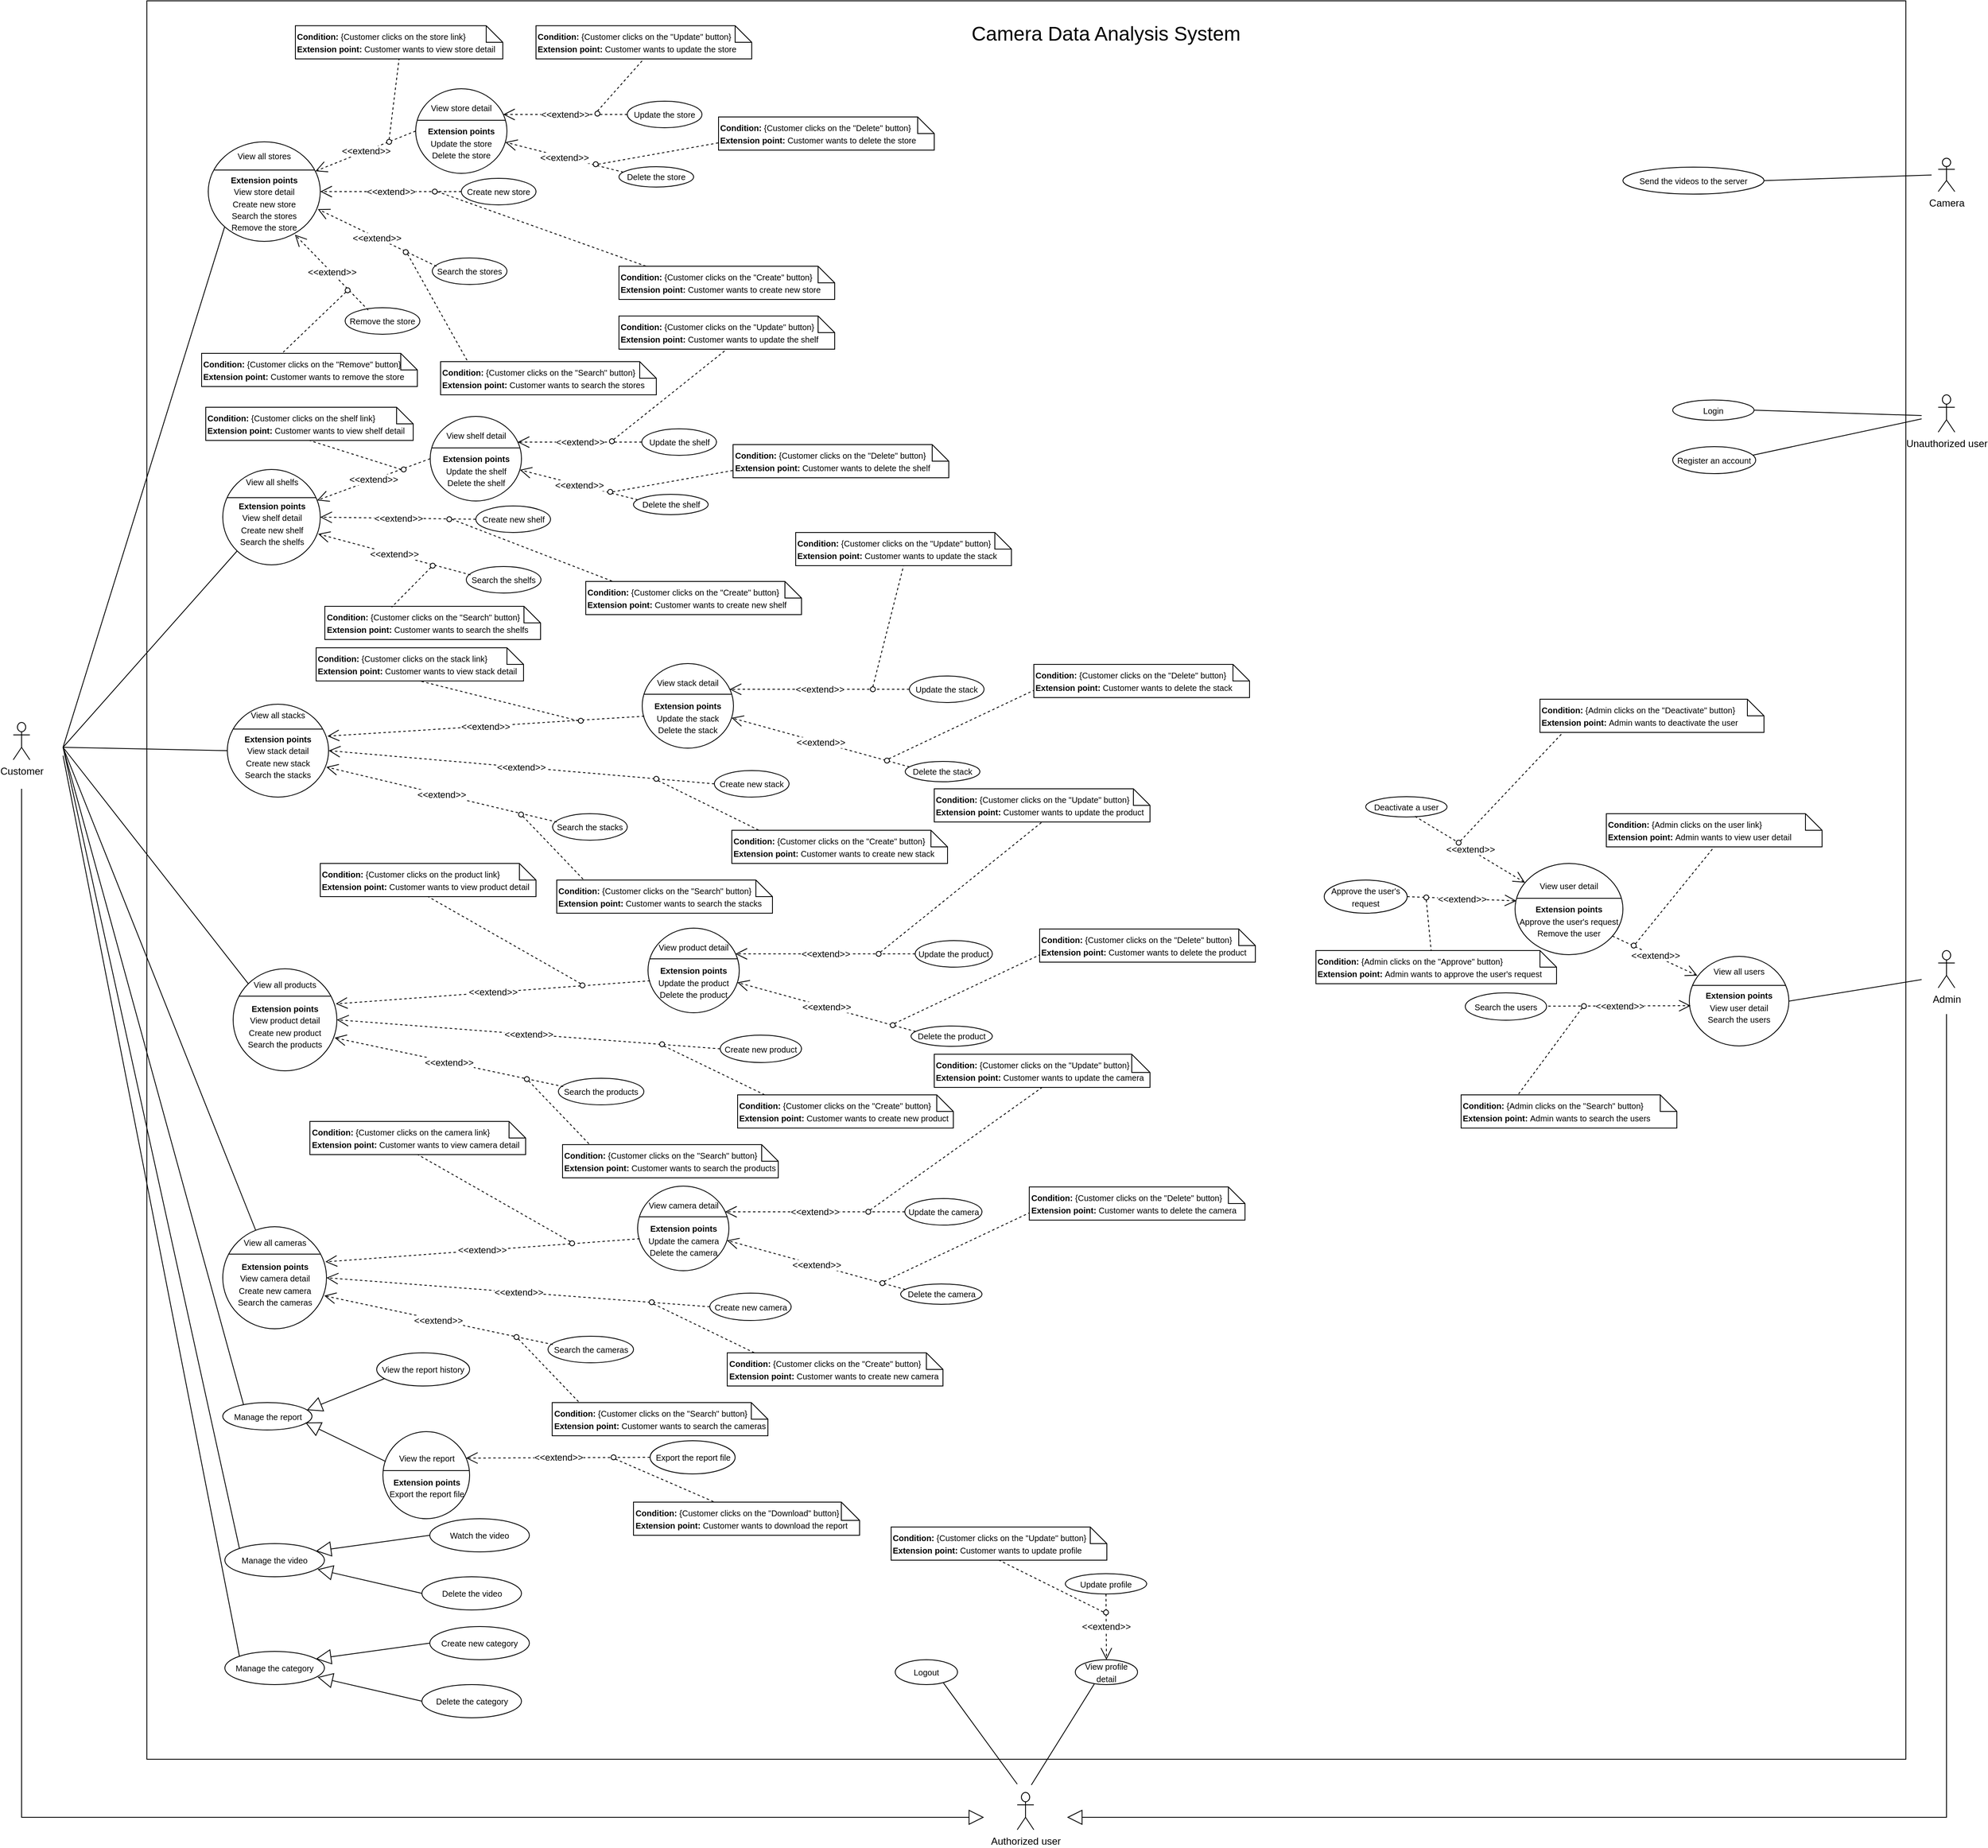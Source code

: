 <mxfile version="14.4.3" type="device"><diagram id="6UJ6OiUAnsXP5WU5iYvn" name="Page-1"><mxGraphModel dx="6307" dy="4100" grid="1" gridSize="10" guides="1" tooltips="1" connect="1" arrows="1" fold="1" page="1" pageScale="1" pageWidth="850" pageHeight="1100" math="0" shadow="0"><root><mxCell id="0"/><mxCell id="1" parent="0"/><mxCell id="INBuplyQTcS28SzZKjMm-2" value="" style="whiteSpace=wrap;html=1;aspect=fixed;" parent="1" vertex="1"><mxGeometry x="281" y="270" width="2120" height="2120" as="geometry"/></mxCell><mxCell id="INBuplyQTcS28SzZKjMm-3" value="Customer" style="shape=umlActor;verticalLabelPosition=bottom;verticalAlign=top;html=1;outlineConnect=0;" parent="1" vertex="1"><mxGeometry x="120" y="1140" width="20" height="45" as="geometry"/></mxCell><mxCell id="INBuplyQTcS28SzZKjMm-4" value="&lt;font style=&quot;font-size: 24px&quot;&gt;Camera Data Analysis System&lt;/font&gt;" style="text;html=1;strokeColor=none;fillColor=none;align=center;verticalAlign=middle;whiteSpace=wrap;rounded=0;" parent="1" vertex="1"><mxGeometry x="1272" y="300" width="330" height="20" as="geometry"/></mxCell><mxCell id="INBuplyQTcS28SzZKjMm-18" value="&lt;font style=&quot;font-size: 10px&quot;&gt;View all stores&lt;br&gt;&lt;br&gt;&lt;b&gt;Extension points&lt;/b&gt;&lt;br&gt;View store detail&lt;br&gt;Create new store&lt;br&gt;Search the stores&lt;br&gt;Remove the store&lt;/font&gt;" style="ellipse;whiteSpace=wrap;html=1;" parent="1" vertex="1"><mxGeometry x="355" y="440" width="135" height="120" as="geometry"/></mxCell><mxCell id="INBuplyQTcS28SzZKjMm-25" value="" style="line;strokeWidth=1;fillColor=none;align=left;verticalAlign=middle;spacingTop=-1;spacingLeft=3;spacingRight=3;rotatable=0;labelPosition=right;points=[];portConstraint=eastwest;" parent="1" vertex="1"><mxGeometry x="362" y="470" width="121" height="8" as="geometry"/></mxCell><mxCell id="INBuplyQTcS28SzZKjMm-27" value="&lt;font style=&quot;font-size: 10px&quot;&gt;View store detail&lt;br&gt;&lt;br&gt;&lt;b&gt;Extension points&lt;/b&gt;&lt;br&gt;Update the store&lt;br&gt;Delete the store&lt;br&gt;&lt;/font&gt;" style="ellipse;whiteSpace=wrap;html=1;" parent="1" vertex="1"><mxGeometry x="605" y="376" width="110" height="102" as="geometry"/></mxCell><mxCell id="INBuplyQTcS28SzZKjMm-28" value="" style="line;strokeWidth=1;fillColor=none;align=left;verticalAlign=middle;spacingTop=-1;spacingLeft=3;spacingRight=3;rotatable=0;labelPosition=right;points=[];portConstraint=eastwest;" parent="1" vertex="1"><mxGeometry x="607" y="410" width="106" height="8" as="geometry"/></mxCell><mxCell id="INBuplyQTcS28SzZKjMm-30" value="" style="endArrow=none;html=1;entryX=0;entryY=1;entryDx=0;entryDy=0;" parent="1" target="INBuplyQTcS28SzZKjMm-18" edge="1"><mxGeometry relative="1" as="geometry"><mxPoint x="180" y="1170" as="sourcePoint"/><mxPoint x="355" y="499.58" as="targetPoint"/></mxGeometry></mxCell><mxCell id="INBuplyQTcS28SzZKjMm-37" value="&amp;lt;&amp;lt;extend&amp;gt;&amp;gt;" style="endArrow=open;endSize=12;dashed=1;html=1;exitX=0;exitY=0.5;exitDx=0;exitDy=0;" parent="1" source="INBuplyQTcS28SzZKjMm-27" target="INBuplyQTcS28SzZKjMm-18" edge="1"><mxGeometry width="160" relative="1" as="geometry"><mxPoint x="605" y="426.58" as="sourcePoint"/><mxPoint x="765" y="427" as="targetPoint"/></mxGeometry></mxCell><mxCell id="INBuplyQTcS28SzZKjMm-38" value="&lt;font style=&quot;font-size: 10px&quot;&gt;&lt;b&gt;Condition: &lt;/b&gt;{Customer clicks on the store link}&lt;br&gt;&lt;b&gt;Extension point: &lt;/b&gt;Customer wants to view store detail&lt;/font&gt;" style="shape=note;size=20;whiteSpace=wrap;html=1;align=left;" parent="1" vertex="1"><mxGeometry x="460" y="300" width="250" height="40" as="geometry"/></mxCell><mxCell id="INBuplyQTcS28SzZKjMm-39" value="" style="endArrow=none;dashed=1;html=1;entryX=0.5;entryY=1;entryDx=0;entryDy=0;entryPerimeter=0;exitX=0.5;exitY=0;exitDx=0;exitDy=0;" parent="1" source="INBuplyQTcS28SzZKjMm-40" target="INBuplyQTcS28SzZKjMm-38" edge="1"><mxGeometry width="50" height="50" relative="1" as="geometry"><mxPoint x="530" y="490" as="sourcePoint"/><mxPoint x="580" y="440" as="targetPoint"/></mxGeometry></mxCell><mxCell id="INBuplyQTcS28SzZKjMm-40" value="" style="ellipse;whiteSpace=wrap;html=1;aspect=fixed;" parent="1" vertex="1"><mxGeometry x="570" y="437" width="6" height="6" as="geometry"/></mxCell><mxCell id="INBuplyQTcS28SzZKjMm-46" value="&lt;font style=&quot;font-size: 10px&quot;&gt;Update the store&lt;/font&gt;" style="ellipse;whiteSpace=wrap;html=1;fillColor=#ffffff;gradientColor=none;" parent="1" vertex="1"><mxGeometry x="860" y="391" width="90" height="32" as="geometry"/></mxCell><mxCell id="INBuplyQTcS28SzZKjMm-47" value="&lt;font style=&quot;font-size: 10px&quot;&gt;Delete the store&lt;/font&gt;" style="ellipse;whiteSpace=wrap;html=1;fillColor=#ffffff;gradientColor=none;" parent="1" vertex="1"><mxGeometry x="850" y="470" width="90" height="24.5" as="geometry"/></mxCell><mxCell id="INBuplyQTcS28SzZKjMm-48" value="&lt;span style=&quot;font-size: 10px&quot;&gt;Create new store&lt;/span&gt;" style="ellipse;whiteSpace=wrap;html=1;fillColor=#ffffff;gradientColor=none;" parent="1" vertex="1"><mxGeometry x="660" y="484" width="90" height="32" as="geometry"/></mxCell><mxCell id="INBuplyQTcS28SzZKjMm-49" value="&lt;font style=&quot;font-size: 10px&quot;&gt;Search the stores&lt;/font&gt;" style="ellipse;whiteSpace=wrap;html=1;fillColor=#ffffff;gradientColor=none;" parent="1" vertex="1"><mxGeometry x="625" y="580" width="90" height="32" as="geometry"/></mxCell><mxCell id="INBuplyQTcS28SzZKjMm-50" value="&lt;font style=&quot;font-size: 10px&quot;&gt;Remove the store&lt;/font&gt;" style="ellipse;whiteSpace=wrap;html=1;fillColor=#ffffff;gradientColor=none;" parent="1" vertex="1"><mxGeometry x="520" y="640" width="90" height="32" as="geometry"/></mxCell><mxCell id="INBuplyQTcS28SzZKjMm-55" value="&amp;lt;&amp;lt;extend&amp;gt;&amp;gt;" style="endArrow=open;endSize=12;dashed=1;html=1;exitX=0;exitY=0.5;exitDx=0;exitDy=0;entryX=1;entryY=0.5;entryDx=0;entryDy=0;" parent="1" source="INBuplyQTcS28SzZKjMm-48" target="INBuplyQTcS28SzZKjMm-18" edge="1"><mxGeometry width="160" relative="1" as="geometry"><mxPoint x="605.0" y="550" as="sourcePoint"/><mxPoint x="484.078" y="598.425" as="targetPoint"/></mxGeometry></mxCell><mxCell id="INBuplyQTcS28SzZKjMm-56" value="&amp;lt;&amp;lt;extend&amp;gt;&amp;gt;" style="endArrow=open;endSize=12;dashed=1;html=1;exitX=0.056;exitY=0.313;exitDx=0;exitDy=0;entryX=0.978;entryY=0.676;entryDx=0;entryDy=0;entryPerimeter=0;exitPerimeter=0;" parent="1" source="INBuplyQTcS28SzZKjMm-49" target="INBuplyQTcS28SzZKjMm-18" edge="1"><mxGeometry width="160" relative="1" as="geometry"><mxPoint x="625.0" y="447" as="sourcePoint"/><mxPoint x="504.078" y="495.425" as="targetPoint"/></mxGeometry></mxCell><mxCell id="INBuplyQTcS28SzZKjMm-57" value="&amp;lt;&amp;lt;extend&amp;gt;&amp;gt;" style="endArrow=open;endSize=12;dashed=1;html=1;exitX=0.309;exitY=0.089;exitDx=0;exitDy=0;entryX=0.774;entryY=0.933;entryDx=0;entryDy=0;entryPerimeter=0;exitPerimeter=0;" parent="1" source="INBuplyQTcS28SzZKjMm-50" target="INBuplyQTcS28SzZKjMm-18" edge="1"><mxGeometry width="160" relative="1" as="geometry"><mxPoint x="635.0" y="457" as="sourcePoint"/><mxPoint x="514.078" y="505.425" as="targetPoint"/></mxGeometry></mxCell><mxCell id="INBuplyQTcS28SzZKjMm-58" value="&amp;lt;&amp;lt;extend&amp;gt;&amp;gt;" style="endArrow=open;endSize=12;dashed=1;html=1;exitX=0;exitY=0.5;exitDx=0;exitDy=0;entryX=0.958;entryY=0.304;entryDx=0;entryDy=0;entryPerimeter=0;" parent="1" source="INBuplyQTcS28SzZKjMm-46" target="INBuplyQTcS28SzZKjMm-27" edge="1"><mxGeometry width="160" relative="1" as="geometry"><mxPoint x="645.0" y="467" as="sourcePoint"/><mxPoint x="740" y="419" as="targetPoint"/></mxGeometry></mxCell><mxCell id="INBuplyQTcS28SzZKjMm-59" value="&amp;lt;&amp;lt;extend&amp;gt;&amp;gt;" style="endArrow=open;endSize=12;dashed=1;html=1;exitX=0.059;exitY=0.271;exitDx=0;exitDy=0;exitPerimeter=0;" parent="1" source="INBuplyQTcS28SzZKjMm-47" target="INBuplyQTcS28SzZKjMm-27" edge="1"><mxGeometry width="160" relative="1" as="geometry"><mxPoint x="860.0" y="424.0" as="sourcePoint"/><mxPoint x="728.63" y="428.636" as="targetPoint"/></mxGeometry></mxCell><mxCell id="INBuplyQTcS28SzZKjMm-60" value="&lt;font style=&quot;font-size: 10px&quot;&gt;&lt;b&gt;Condition: &lt;/b&gt;{Customer clicks on the &quot;Update&quot; button}&lt;br&gt;&lt;b&gt;Extension point: &lt;/b&gt;Customer wants to update the store&lt;/font&gt;" style="shape=note;size=20;whiteSpace=wrap;html=1;align=left;" parent="1" vertex="1"><mxGeometry x="750" y="300" width="260" height="40" as="geometry"/></mxCell><mxCell id="INBuplyQTcS28SzZKjMm-61" value="" style="endArrow=none;dashed=1;html=1;entryX=0.5;entryY=1;entryDx=0;entryDy=0;entryPerimeter=0;exitX=0.5;exitY=0;exitDx=0;exitDy=0;" parent="1" source="INBuplyQTcS28SzZKjMm-62" target="INBuplyQTcS28SzZKjMm-60" edge="1"><mxGeometry width="50" height="50" relative="1" as="geometry"><mxPoint x="780" y="457" as="sourcePoint"/><mxPoint x="830" y="407" as="targetPoint"/></mxGeometry></mxCell><mxCell id="INBuplyQTcS28SzZKjMm-62" value="" style="ellipse;whiteSpace=wrap;html=1;aspect=fixed;" parent="1" vertex="1"><mxGeometry x="821" y="403" width="6" height="6" as="geometry"/></mxCell><mxCell id="INBuplyQTcS28SzZKjMm-63" value="&lt;font style=&quot;font-size: 10px&quot;&gt;&lt;b&gt;Condition: &lt;/b&gt;{Customer clicks on the &quot;Delete&quot; button}&lt;br&gt;&lt;b&gt;Extension point: &lt;/b&gt;Customer wants to delete the store&lt;/font&gt;" style="shape=note;size=20;whiteSpace=wrap;html=1;align=left;" parent="1" vertex="1"><mxGeometry x="970" y="410" width="260" height="40" as="geometry"/></mxCell><mxCell id="INBuplyQTcS28SzZKjMm-64" value="" style="endArrow=none;dashed=1;html=1;entryX=0.001;entryY=0.779;entryDx=0;entryDy=0;entryPerimeter=0;exitX=1;exitY=0.5;exitDx=0;exitDy=0;" parent="1" source="INBuplyQTcS28SzZKjMm-65" target="INBuplyQTcS28SzZKjMm-63" edge="1"><mxGeometry width="50" height="50" relative="1" as="geometry"><mxPoint x="795" y="516.5" as="sourcePoint"/><mxPoint x="845" y="466.5" as="targetPoint"/></mxGeometry></mxCell><mxCell id="INBuplyQTcS28SzZKjMm-65" value="" style="ellipse;whiteSpace=wrap;html=1;aspect=fixed;" parent="1" vertex="1"><mxGeometry x="819" y="464" width="6" height="6" as="geometry"/></mxCell><mxCell id="INBuplyQTcS28SzZKjMm-67" value="&lt;font style=&quot;font-size: 10px&quot;&gt;&lt;b&gt;Condition: &lt;/b&gt;{Customer clicks on the &quot;Create&quot; button}&lt;br&gt;&lt;b&gt;Extension point: &lt;/b&gt;Customer wants to create new store&lt;/font&gt;" style="shape=note;size=20;whiteSpace=wrap;html=1;align=left;" parent="1" vertex="1"><mxGeometry x="850" y="590" width="260" height="40" as="geometry"/></mxCell><mxCell id="INBuplyQTcS28SzZKjMm-68" value="" style="endArrow=none;dashed=1;html=1;entryX=0.126;entryY=0;entryDx=0;entryDy=0;entryPerimeter=0;exitX=1;exitY=0.5;exitDx=0;exitDy=0;" parent="1" source="INBuplyQTcS28SzZKjMm-69" target="INBuplyQTcS28SzZKjMm-67" edge="1"><mxGeometry width="50" height="50" relative="1" as="geometry"><mxPoint x="686" y="658.5" as="sourcePoint"/><mxPoint x="736" y="608.5" as="targetPoint"/></mxGeometry></mxCell><mxCell id="INBuplyQTcS28SzZKjMm-69" value="" style="ellipse;whiteSpace=wrap;html=1;aspect=fixed;" parent="1" vertex="1"><mxGeometry x="625" y="497" width="6" height="6" as="geometry"/></mxCell><mxCell id="INBuplyQTcS28SzZKjMm-71" value="&lt;font style=&quot;font-size: 10px&quot;&gt;&lt;b&gt;Condition: &lt;/b&gt;{Customer clicks on the &quot;Search&quot; button}&lt;br&gt;&lt;b&gt;Extension point: &lt;/b&gt;Customer wants to search the stores&lt;/font&gt;" style="shape=note;size=20;whiteSpace=wrap;html=1;align=left;" parent="1" vertex="1"><mxGeometry x="635" y="705" width="260" height="40" as="geometry"/></mxCell><mxCell id="INBuplyQTcS28SzZKjMm-72" value="" style="endArrow=none;dashed=1;html=1;entryX=0.126;entryY=0;entryDx=0;entryDy=0;entryPerimeter=0;exitX=1;exitY=1;exitDx=0;exitDy=0;" parent="1" source="INBuplyQTcS28SzZKjMm-73" target="INBuplyQTcS28SzZKjMm-71" edge="1"><mxGeometry width="50" height="50" relative="1" as="geometry"><mxPoint x="551" y="773.5" as="sourcePoint"/><mxPoint x="601" y="723.5" as="targetPoint"/></mxGeometry></mxCell><mxCell id="INBuplyQTcS28SzZKjMm-73" value="" style="ellipse;whiteSpace=wrap;html=1;aspect=fixed;" parent="1" vertex="1"><mxGeometry x="590" y="570" width="6" height="6" as="geometry"/></mxCell><mxCell id="INBuplyQTcS28SzZKjMm-75" value="&lt;font style=&quot;font-size: 10px&quot;&gt;&lt;b&gt;Condition: &lt;/b&gt;{Customer clicks on the &quot;Remove&quot; button}&lt;br&gt;&lt;b&gt;Extension point: &lt;/b&gt;Customer wants to remove the store&lt;/font&gt;" style="shape=note;size=20;whiteSpace=wrap;html=1;align=left;" parent="1" vertex="1"><mxGeometry x="347" y="695" width="260" height="40" as="geometry"/></mxCell><mxCell id="INBuplyQTcS28SzZKjMm-76" value="" style="endArrow=none;dashed=1;html=1;entryX=0.378;entryY=-0.033;entryDx=0;entryDy=0;entryPerimeter=0;exitX=0;exitY=1;exitDx=0;exitDy=0;" parent="1" source="INBuplyQTcS28SzZKjMm-77" target="INBuplyQTcS28SzZKjMm-75" edge="1"><mxGeometry width="50" height="50" relative="1" as="geometry"><mxPoint x="263" y="763.5" as="sourcePoint"/><mxPoint x="313" y="713.5" as="targetPoint"/></mxGeometry></mxCell><mxCell id="INBuplyQTcS28SzZKjMm-77" value="" style="ellipse;whiteSpace=wrap;html=1;aspect=fixed;" parent="1" vertex="1"><mxGeometry x="520" y="616" width="6" height="6" as="geometry"/></mxCell><mxCell id="INBuplyQTcS28SzZKjMm-147" value="&lt;font style=&quot;font-size: 10px&quot;&gt;View all shelfs&lt;br&gt;&lt;br&gt;&lt;b&gt;Extension points&lt;/b&gt;&lt;br&gt;View shelf detail&lt;br&gt;Create new shelf&lt;br&gt;Search the shelfs&lt;br&gt;&lt;br&gt;&lt;/font&gt;" style="ellipse;whiteSpace=wrap;html=1;" parent="1" vertex="1"><mxGeometry x="372.5" y="835" width="117.5" height="115" as="geometry"/></mxCell><mxCell id="INBuplyQTcS28SzZKjMm-148" value="" style="line;strokeWidth=1;fillColor=none;align=left;verticalAlign=middle;spacingTop=-1;spacingLeft=3;spacingRight=3;rotatable=0;labelPosition=right;points=[];portConstraint=eastwest;" parent="1" vertex="1"><mxGeometry x="378" y="865" width="107" height="8" as="geometry"/></mxCell><mxCell id="INBuplyQTcS28SzZKjMm-149" value="&lt;font style=&quot;font-size: 10px&quot;&gt;View shelf detail&lt;br&gt;&lt;br&gt;&lt;b&gt;Extension points&lt;/b&gt;&lt;br&gt;Update the shelf&lt;br&gt;Delete the shelf&lt;br&gt;&lt;/font&gt;" style="ellipse;whiteSpace=wrap;html=1;" parent="1" vertex="1"><mxGeometry x="622.5" y="771" width="110" height="102" as="geometry"/></mxCell><mxCell id="INBuplyQTcS28SzZKjMm-150" value="" style="line;strokeWidth=1;fillColor=none;align=left;verticalAlign=middle;spacingTop=-1;spacingLeft=3;spacingRight=3;rotatable=0;labelPosition=right;points=[];portConstraint=eastwest;" parent="1" vertex="1"><mxGeometry x="624.5" y="805" width="106" height="8" as="geometry"/></mxCell><mxCell id="INBuplyQTcS28SzZKjMm-151" value="" style="endArrow=none;html=1;entryX=0;entryY=1;entryDx=0;entryDy=0;" parent="1" target="INBuplyQTcS28SzZKjMm-147" edge="1"><mxGeometry relative="1" as="geometry"><mxPoint x="180" y="1170" as="sourcePoint"/><mxPoint x="372.5" y="894.58" as="targetPoint"/></mxGeometry></mxCell><mxCell id="INBuplyQTcS28SzZKjMm-152" value="&amp;lt;&amp;lt;extend&amp;gt;&amp;gt;" style="endArrow=open;endSize=12;dashed=1;html=1;exitX=0;exitY=0.5;exitDx=0;exitDy=0;" parent="1" source="INBuplyQTcS28SzZKjMm-149" target="INBuplyQTcS28SzZKjMm-147" edge="1"><mxGeometry width="160" relative="1" as="geometry"><mxPoint x="622.5" y="821.58" as="sourcePoint"/><mxPoint x="782.5" y="822" as="targetPoint"/></mxGeometry></mxCell><mxCell id="INBuplyQTcS28SzZKjMm-153" value="&lt;font style=&quot;font-size: 10px&quot;&gt;&lt;b&gt;Condition: &lt;/b&gt;{Customer clicks on the&amp;nbsp;&lt;span style=&quot;text-align: center&quot;&gt;shelf&lt;/span&gt;&amp;nbsp;link}&lt;br&gt;&lt;b&gt;Extension point: &lt;/b&gt;Customer wants to view&amp;nbsp;&lt;span style=&quot;text-align: center&quot;&gt;shelf&lt;/span&gt;&amp;nbsp;detail&lt;/font&gt;" style="shape=note;size=20;whiteSpace=wrap;html=1;align=left;" parent="1" vertex="1"><mxGeometry x="352" y="760" width="250" height="40" as="geometry"/></mxCell><mxCell id="INBuplyQTcS28SzZKjMm-154" value="" style="endArrow=none;dashed=1;html=1;entryX=0.5;entryY=1;entryDx=0;entryDy=0;entryPerimeter=0;exitX=0;exitY=0.5;exitDx=0;exitDy=0;" parent="1" source="INBuplyQTcS28SzZKjMm-155" target="INBuplyQTcS28SzZKjMm-153" edge="1"><mxGeometry width="50" height="50" relative="1" as="geometry"><mxPoint x="547.5" y="885" as="sourcePoint"/><mxPoint x="597.5" y="835" as="targetPoint"/></mxGeometry></mxCell><mxCell id="INBuplyQTcS28SzZKjMm-155" value="" style="ellipse;whiteSpace=wrap;html=1;aspect=fixed;" parent="1" vertex="1"><mxGeometry x="587.5" y="832" width="6" height="6" as="geometry"/></mxCell><mxCell id="INBuplyQTcS28SzZKjMm-156" value="&lt;font style=&quot;font-size: 10px&quot;&gt;Update the&amp;nbsp;&lt;/font&gt;&lt;span style=&quot;font-size: 10px&quot;&gt;shelf&lt;/span&gt;" style="ellipse;whiteSpace=wrap;html=1;fillColor=#ffffff;gradientColor=none;" parent="1" vertex="1"><mxGeometry x="877.5" y="786" width="90" height="32" as="geometry"/></mxCell><mxCell id="INBuplyQTcS28SzZKjMm-157" value="&lt;font style=&quot;font-size: 10px&quot;&gt;Delete the&amp;nbsp;&lt;/font&gt;&lt;span style=&quot;font-size: 10px&quot;&gt;shelf&lt;/span&gt;" style="ellipse;whiteSpace=wrap;html=1;fillColor=#ffffff;gradientColor=none;" parent="1" vertex="1"><mxGeometry x="867.5" y="865" width="90" height="24.5" as="geometry"/></mxCell><mxCell id="INBuplyQTcS28SzZKjMm-158" value="&lt;span style=&quot;font-size: 10px&quot;&gt;Create new&amp;nbsp;&lt;/span&gt;&lt;span style=&quot;font-size: 10px&quot;&gt;shelf&lt;/span&gt;" style="ellipse;whiteSpace=wrap;html=1;fillColor=#ffffff;gradientColor=none;" parent="1" vertex="1"><mxGeometry x="677.5" y="879" width="90" height="32" as="geometry"/></mxCell><mxCell id="INBuplyQTcS28SzZKjMm-159" value="&lt;font style=&quot;font-size: 10px&quot;&gt;Search the&amp;nbsp;&lt;/font&gt;&lt;span style=&quot;font-size: 10px&quot;&gt;shelfs&lt;/span&gt;" style="ellipse;whiteSpace=wrap;html=1;fillColor=#ffffff;gradientColor=none;" parent="1" vertex="1"><mxGeometry x="666" y="952" width="90" height="32" as="geometry"/></mxCell><mxCell id="INBuplyQTcS28SzZKjMm-161" value="&amp;lt;&amp;lt;extend&amp;gt;&amp;gt;" style="endArrow=open;endSize=12;dashed=1;html=1;exitX=0;exitY=0.5;exitDx=0;exitDy=0;entryX=1;entryY=0.5;entryDx=0;entryDy=0;" parent="1" source="INBuplyQTcS28SzZKjMm-158" target="INBuplyQTcS28SzZKjMm-147" edge="1"><mxGeometry width="160" relative="1" as="geometry"><mxPoint x="622.5" y="945" as="sourcePoint"/><mxPoint x="501.578" y="993.425" as="targetPoint"/></mxGeometry></mxCell><mxCell id="INBuplyQTcS28SzZKjMm-162" value="&amp;lt;&amp;lt;extend&amp;gt;&amp;gt;" style="endArrow=open;endSize=12;dashed=1;html=1;exitX=0.056;exitY=0.313;exitDx=0;exitDy=0;entryX=0.978;entryY=0.676;entryDx=0;entryDy=0;entryPerimeter=0;exitPerimeter=0;" parent="1" source="INBuplyQTcS28SzZKjMm-159" target="INBuplyQTcS28SzZKjMm-147" edge="1"><mxGeometry width="160" relative="1" as="geometry"><mxPoint x="642.5" y="842" as="sourcePoint"/><mxPoint x="521.578" y="890.425" as="targetPoint"/></mxGeometry></mxCell><mxCell id="INBuplyQTcS28SzZKjMm-164" value="&amp;lt;&amp;lt;extend&amp;gt;&amp;gt;" style="endArrow=open;endSize=12;dashed=1;html=1;exitX=0;exitY=0.5;exitDx=0;exitDy=0;entryX=0.958;entryY=0.304;entryDx=0;entryDy=0;entryPerimeter=0;" parent="1" source="INBuplyQTcS28SzZKjMm-156" target="INBuplyQTcS28SzZKjMm-149" edge="1"><mxGeometry width="160" relative="1" as="geometry"><mxPoint x="662.5" y="862" as="sourcePoint"/><mxPoint x="757.5" y="814" as="targetPoint"/></mxGeometry></mxCell><mxCell id="INBuplyQTcS28SzZKjMm-165" value="&amp;lt;&amp;lt;extend&amp;gt;&amp;gt;" style="endArrow=open;endSize=12;dashed=1;html=1;exitX=0.059;exitY=0.271;exitDx=0;exitDy=0;exitPerimeter=0;" parent="1" source="INBuplyQTcS28SzZKjMm-157" target="INBuplyQTcS28SzZKjMm-149" edge="1"><mxGeometry width="160" relative="1" as="geometry"><mxPoint x="877.5" y="819.0" as="sourcePoint"/><mxPoint x="746.13" y="823.636" as="targetPoint"/></mxGeometry></mxCell><mxCell id="INBuplyQTcS28SzZKjMm-166" value="&lt;font style=&quot;font-size: 10px&quot;&gt;&lt;b&gt;Condition: &lt;/b&gt;{Customer clicks on the &quot;Update&quot; button}&lt;br&gt;&lt;b&gt;Extension point: &lt;/b&gt;Customer wants to update the&amp;nbsp;&lt;/font&gt;&lt;span style=&quot;font-size: 10px ; text-align: center&quot;&gt;shelf&lt;/span&gt;" style="shape=note;size=20;whiteSpace=wrap;html=1;align=left;" parent="1" vertex="1"><mxGeometry x="850" y="650" width="260" height="40" as="geometry"/></mxCell><mxCell id="INBuplyQTcS28SzZKjMm-167" value="" style="endArrow=none;dashed=1;html=1;entryX=0.5;entryY=1;entryDx=0;entryDy=0;entryPerimeter=0;exitX=1;exitY=0;exitDx=0;exitDy=0;" parent="1" source="INBuplyQTcS28SzZKjMm-168" target="INBuplyQTcS28SzZKjMm-166" edge="1"><mxGeometry width="50" height="50" relative="1" as="geometry"><mxPoint x="797.5" y="852" as="sourcePoint"/><mxPoint x="847.5" y="802" as="targetPoint"/></mxGeometry></mxCell><mxCell id="INBuplyQTcS28SzZKjMm-168" value="" style="ellipse;whiteSpace=wrap;html=1;aspect=fixed;" parent="1" vertex="1"><mxGeometry x="838.5" y="798" width="6" height="6" as="geometry"/></mxCell><mxCell id="INBuplyQTcS28SzZKjMm-169" value="&lt;font style=&quot;font-size: 10px&quot;&gt;&lt;b&gt;Condition: &lt;/b&gt;{Customer clicks on the &quot;Delete&quot; button}&lt;br&gt;&lt;b&gt;Extension point: &lt;/b&gt;Customer wants to delete the&amp;nbsp;&lt;/font&gt;&lt;span style=&quot;font-size: 10px ; text-align: center&quot;&gt;shelf&lt;/span&gt;" style="shape=note;size=20;whiteSpace=wrap;html=1;align=left;" parent="1" vertex="1"><mxGeometry x="987.5" y="805" width="260" height="40" as="geometry"/></mxCell><mxCell id="INBuplyQTcS28SzZKjMm-170" value="" style="endArrow=none;dashed=1;html=1;entryX=0.001;entryY=0.779;entryDx=0;entryDy=0;entryPerimeter=0;exitX=1;exitY=0.5;exitDx=0;exitDy=0;" parent="1" source="INBuplyQTcS28SzZKjMm-171" target="INBuplyQTcS28SzZKjMm-169" edge="1"><mxGeometry width="50" height="50" relative="1" as="geometry"><mxPoint x="812.5" y="911.5" as="sourcePoint"/><mxPoint x="862.5" y="861.5" as="targetPoint"/></mxGeometry></mxCell><mxCell id="INBuplyQTcS28SzZKjMm-171" value="" style="ellipse;whiteSpace=wrap;html=1;aspect=fixed;" parent="1" vertex="1"><mxGeometry x="836.5" y="859" width="6" height="6" as="geometry"/></mxCell><mxCell id="INBuplyQTcS28SzZKjMm-172" value="&lt;font style=&quot;font-size: 10px&quot;&gt;&lt;b&gt;Condition: &lt;/b&gt;{Customer clicks on the &quot;Create&quot; button}&lt;br&gt;&lt;b&gt;Extension point: &lt;/b&gt;Customer wants to create new&amp;nbsp;&lt;/font&gt;&lt;span style=&quot;font-size: 10px ; text-align: center&quot;&gt;shelf&lt;/span&gt;" style="shape=note;size=20;whiteSpace=wrap;html=1;align=left;" parent="1" vertex="1"><mxGeometry x="810" y="970" width="260" height="40" as="geometry"/></mxCell><mxCell id="INBuplyQTcS28SzZKjMm-173" value="" style="endArrow=none;dashed=1;html=1;entryX=0.126;entryY=0;entryDx=0;entryDy=0;entryPerimeter=0;exitX=1;exitY=0.5;exitDx=0;exitDy=0;" parent="1" source="INBuplyQTcS28SzZKjMm-174" target="INBuplyQTcS28SzZKjMm-172" edge="1"><mxGeometry width="50" height="50" relative="1" as="geometry"><mxPoint x="703.5" y="1053.5" as="sourcePoint"/><mxPoint x="753.5" y="1003.5" as="targetPoint"/></mxGeometry></mxCell><mxCell id="INBuplyQTcS28SzZKjMm-174" value="" style="ellipse;whiteSpace=wrap;html=1;aspect=fixed;" parent="1" vertex="1"><mxGeometry x="642.5" y="892" width="6" height="6" as="geometry"/></mxCell><mxCell id="INBuplyQTcS28SzZKjMm-175" value="&lt;font style=&quot;font-size: 10px&quot;&gt;&lt;b&gt;Condition: &lt;/b&gt;{Customer clicks on the &quot;Search&quot; button}&lt;br&gt;&lt;b&gt;Extension point: &lt;/b&gt;Customer wants to search the&amp;nbsp;&lt;/font&gt;&lt;span style=&quot;font-size: 10px ; text-align: center&quot;&gt;shelfs&lt;/span&gt;" style="shape=note;size=20;whiteSpace=wrap;html=1;align=left;" parent="1" vertex="1"><mxGeometry x="495.5" y="1000" width="260" height="40" as="geometry"/></mxCell><mxCell id="INBuplyQTcS28SzZKjMm-176" value="" style="endArrow=none;dashed=1;html=1;entryX=0.31;entryY=0.025;entryDx=0;entryDy=0;entryPerimeter=0;exitX=0;exitY=1;exitDx=0;exitDy=0;" parent="1" source="INBuplyQTcS28SzZKjMm-177" target="INBuplyQTcS28SzZKjMm-175" edge="1"><mxGeometry width="50" height="50" relative="1" as="geometry"><mxPoint x="568.5" y="1168.5" as="sourcePoint"/><mxPoint x="618.5" y="1118.5" as="targetPoint"/></mxGeometry></mxCell><mxCell id="INBuplyQTcS28SzZKjMm-177" value="" style="ellipse;whiteSpace=wrap;html=1;aspect=fixed;" parent="1" vertex="1"><mxGeometry x="622.5" y="948" width="6" height="6" as="geometry"/></mxCell><mxCell id="INBuplyQTcS28SzZKjMm-183" value="&lt;font style=&quot;font-size: 10px&quot;&gt;View all stacks&lt;br&gt;&lt;br&gt;&lt;b&gt;Extension points&lt;/b&gt;&lt;br&gt;View stack&amp;nbsp;detail&lt;br&gt;Create new stack&lt;br&gt;Search the stacks&lt;br&gt;&lt;br&gt;&lt;/font&gt;" style="ellipse;whiteSpace=wrap;html=1;" parent="1" vertex="1"><mxGeometry x="378" y="1118" width="122" height="112" as="geometry"/></mxCell><mxCell id="INBuplyQTcS28SzZKjMm-184" value="" style="line;strokeWidth=1;fillColor=none;align=left;verticalAlign=middle;spacingTop=-1;spacingLeft=3;spacingRight=3;rotatable=0;labelPosition=right;points=[];portConstraint=eastwest;" parent="1" vertex="1"><mxGeometry x="385" y="1144" width="108" height="8" as="geometry"/></mxCell><mxCell id="INBuplyQTcS28SzZKjMm-185" value="&lt;font style=&quot;font-size: 10px&quot;&gt;View stack&amp;nbsp;detail&lt;br&gt;&lt;br&gt;&lt;b&gt;Extension points&lt;/b&gt;&lt;br&gt;Update the stack&lt;br&gt;Delete the stack&lt;br&gt;&lt;/font&gt;" style="ellipse;whiteSpace=wrap;html=1;" parent="1" vertex="1"><mxGeometry x="878" y="1069" width="110" height="102" as="geometry"/></mxCell><mxCell id="INBuplyQTcS28SzZKjMm-186" value="" style="line;strokeWidth=1;fillColor=none;align=left;verticalAlign=middle;spacingTop=-1;spacingLeft=3;spacingRight=3;rotatable=0;labelPosition=right;points=[];portConstraint=eastwest;" parent="1" vertex="1"><mxGeometry x="880" y="1102" width="106" height="8" as="geometry"/></mxCell><mxCell id="INBuplyQTcS28SzZKjMm-187" value="&amp;lt;&amp;lt;extend&amp;gt;&amp;gt;" style="endArrow=open;endSize=12;dashed=1;html=1;entryX=0.989;entryY=0.344;entryDx=0;entryDy=0;entryPerimeter=0;exitX=0.022;exitY=0.622;exitDx=0;exitDy=0;exitPerimeter=0;" parent="1" source="INBuplyQTcS28SzZKjMm-185" target="INBuplyQTcS28SzZKjMm-183" edge="1"><mxGeometry width="160" relative="1" as="geometry"><mxPoint x="890" y="1230" as="sourcePoint"/><mxPoint x="818" y="1267" as="targetPoint"/></mxGeometry></mxCell><mxCell id="INBuplyQTcS28SzZKjMm-188" value="&lt;font style=&quot;font-size: 10px&quot;&gt;&lt;b&gt;Condition: &lt;/b&gt;{Customer clicks on the&amp;nbsp;&lt;span style=&quot;text-align: center&quot;&gt;stack&lt;/span&gt;&amp;nbsp;link}&lt;br&gt;&lt;b&gt;Extension point: &lt;/b&gt;Customer wants to view&amp;nbsp;&lt;span style=&quot;text-align: center&quot;&gt;stack&lt;/span&gt;&amp;nbsp;detail&lt;/font&gt;" style="shape=note;size=20;whiteSpace=wrap;html=1;align=left;" parent="1" vertex="1"><mxGeometry x="485" y="1050" width="250" height="40" as="geometry"/></mxCell><mxCell id="INBuplyQTcS28SzZKjMm-189" value="" style="endArrow=none;dashed=1;html=1;entryX=0.5;entryY=1;entryDx=0;entryDy=0;entryPerimeter=0;exitX=0;exitY=0.5;exitDx=0;exitDy=0;" parent="1" source="INBuplyQTcS28SzZKjMm-190" target="INBuplyQTcS28SzZKjMm-188" edge="1"><mxGeometry width="50" height="50" relative="1" as="geometry"><mxPoint x="583" y="1330" as="sourcePoint"/><mxPoint x="633" y="1280" as="targetPoint"/></mxGeometry></mxCell><mxCell id="INBuplyQTcS28SzZKjMm-190" value="" style="ellipse;whiteSpace=wrap;html=1;aspect=fixed;" parent="1" vertex="1"><mxGeometry x="801" y="1135" width="6" height="6" as="geometry"/></mxCell><mxCell id="INBuplyQTcS28SzZKjMm-191" value="&lt;font style=&quot;font-size: 10px&quot;&gt;Update the&amp;nbsp;&lt;/font&gt;&lt;span style=&quot;font-size: 10px&quot;&gt;stack&lt;/span&gt;" style="ellipse;whiteSpace=wrap;html=1;fillColor=#ffffff;gradientColor=none;" parent="1" vertex="1"><mxGeometry x="1200" y="1084" width="90" height="32" as="geometry"/></mxCell><mxCell id="INBuplyQTcS28SzZKjMm-192" value="&lt;font style=&quot;font-size: 10px&quot;&gt;Delete the&amp;nbsp;&lt;/font&gt;&lt;span style=&quot;font-size: 10px&quot;&gt;stack&lt;/span&gt;" style="ellipse;whiteSpace=wrap;html=1;fillColor=#ffffff;gradientColor=none;" parent="1" vertex="1"><mxGeometry x="1195" y="1187" width="90" height="24.5" as="geometry"/></mxCell><mxCell id="INBuplyQTcS28SzZKjMm-193" value="&lt;span style=&quot;font-size: 10px&quot;&gt;Create new&amp;nbsp;&lt;/span&gt;&lt;span style=&quot;font-size: 10px&quot;&gt;stack&lt;/span&gt;" style="ellipse;whiteSpace=wrap;html=1;fillColor=#ffffff;gradientColor=none;" parent="1" vertex="1"><mxGeometry x="965" y="1198" width="90" height="32" as="geometry"/></mxCell><mxCell id="INBuplyQTcS28SzZKjMm-194" value="&lt;font style=&quot;font-size: 10px&quot;&gt;Search the&amp;nbsp;&lt;/font&gt;&lt;span style=&quot;font-size: 10px&quot;&gt;stacks&lt;/span&gt;" style="ellipse;whiteSpace=wrap;html=1;fillColor=#ffffff;gradientColor=none;" parent="1" vertex="1"><mxGeometry x="770" y="1250" width="90" height="32" as="geometry"/></mxCell><mxCell id="INBuplyQTcS28SzZKjMm-196" value="&amp;lt;&amp;lt;extend&amp;gt;&amp;gt;" style="endArrow=open;endSize=12;dashed=1;html=1;exitX=0;exitY=0.5;exitDx=0;exitDy=0;entryX=1;entryY=0.5;entryDx=0;entryDy=0;" parent="1" source="INBuplyQTcS28SzZKjMm-193" target="INBuplyQTcS28SzZKjMm-183" edge="1"><mxGeometry width="160" relative="1" as="geometry"><mxPoint x="658.0" y="1390" as="sourcePoint"/><mxPoint x="537.078" y="1438.425" as="targetPoint"/></mxGeometry></mxCell><mxCell id="INBuplyQTcS28SzZKjMm-197" value="&amp;lt;&amp;lt;extend&amp;gt;&amp;gt;" style="endArrow=open;endSize=12;dashed=1;html=1;exitX=0.056;exitY=0.313;exitDx=0;exitDy=0;entryX=0.978;entryY=0.676;entryDx=0;entryDy=0;entryPerimeter=0;exitPerimeter=0;" parent="1" source="INBuplyQTcS28SzZKjMm-194" target="INBuplyQTcS28SzZKjMm-183" edge="1"><mxGeometry width="160" relative="1" as="geometry"><mxPoint x="678.0" y="1287" as="sourcePoint"/><mxPoint x="557.078" y="1335.425" as="targetPoint"/></mxGeometry></mxCell><mxCell id="INBuplyQTcS28SzZKjMm-199" value="&amp;lt;&amp;lt;extend&amp;gt;&amp;gt;" style="endArrow=open;endSize=12;dashed=1;html=1;exitX=0;exitY=0.5;exitDx=0;exitDy=0;entryX=0.958;entryY=0.304;entryDx=0;entryDy=0;entryPerimeter=0;" parent="1" source="INBuplyQTcS28SzZKjMm-191" target="INBuplyQTcS28SzZKjMm-185" edge="1"><mxGeometry width="160" relative="1" as="geometry"><mxPoint x="698.0" y="1307" as="sourcePoint"/><mxPoint x="793" y="1259" as="targetPoint"/></mxGeometry></mxCell><mxCell id="INBuplyQTcS28SzZKjMm-200" value="&amp;lt;&amp;lt;extend&amp;gt;&amp;gt;" style="endArrow=open;endSize=12;dashed=1;html=1;exitX=0.059;exitY=0.271;exitDx=0;exitDy=0;exitPerimeter=0;" parent="1" source="INBuplyQTcS28SzZKjMm-192" target="INBuplyQTcS28SzZKjMm-185" edge="1"><mxGeometry width="160" relative="1" as="geometry"><mxPoint x="913.0" y="1264" as="sourcePoint"/><mxPoint x="781.63" y="1268.636" as="targetPoint"/></mxGeometry></mxCell><mxCell id="INBuplyQTcS28SzZKjMm-201" value="&lt;font style=&quot;font-size: 10px&quot;&gt;&lt;b&gt;Condition: &lt;/b&gt;{Customer clicks on the &quot;Update&quot; button}&lt;br&gt;&lt;b&gt;Extension point: &lt;/b&gt;Customer wants to update the&amp;nbsp;&lt;/font&gt;&lt;span style=&quot;font-size: 10px ; text-align: center&quot;&gt;stack&lt;/span&gt;" style="shape=note;size=20;whiteSpace=wrap;html=1;align=left;" parent="1" vertex="1"><mxGeometry x="1063" y="911" width="260" height="40" as="geometry"/></mxCell><mxCell id="INBuplyQTcS28SzZKjMm-202" value="" style="endArrow=none;dashed=1;html=1;entryX=0.5;entryY=1;entryDx=0;entryDy=0;entryPerimeter=0;exitX=0.5;exitY=0;exitDx=0;exitDy=0;" parent="1" source="INBuplyQTcS28SzZKjMm-203" target="INBuplyQTcS28SzZKjMm-201" edge="1"><mxGeometry width="50" height="50" relative="1" as="geometry"><mxPoint x="833" y="1297" as="sourcePoint"/><mxPoint x="883" y="1247" as="targetPoint"/></mxGeometry></mxCell><mxCell id="INBuplyQTcS28SzZKjMm-203" value="" style="ellipse;whiteSpace=wrap;html=1;aspect=fixed;" parent="1" vertex="1"><mxGeometry x="1153" y="1097" width="6" height="6" as="geometry"/></mxCell><mxCell id="INBuplyQTcS28SzZKjMm-204" value="&lt;font style=&quot;font-size: 10px&quot;&gt;&lt;b&gt;Condition: &lt;/b&gt;{Customer clicks on the &quot;Delete&quot; button}&lt;br&gt;&lt;b&gt;Extension point: &lt;/b&gt;Customer wants to delete the&amp;nbsp;&lt;/font&gt;&lt;span style=&quot;font-size: 10px ; text-align: center&quot;&gt;stack&lt;/span&gt;" style="shape=note;size=20;whiteSpace=wrap;html=1;align=left;" parent="1" vertex="1"><mxGeometry x="1350" y="1070" width="260" height="40" as="geometry"/></mxCell><mxCell id="INBuplyQTcS28SzZKjMm-205" value="" style="endArrow=none;dashed=1;html=1;entryX=0.001;entryY=0.779;entryDx=0;entryDy=0;entryPerimeter=0;exitX=1;exitY=0;exitDx=0;exitDy=0;" parent="1" source="INBuplyQTcS28SzZKjMm-206" target="INBuplyQTcS28SzZKjMm-204" edge="1"><mxGeometry width="50" height="50" relative="1" as="geometry"><mxPoint x="848" y="1356.5" as="sourcePoint"/><mxPoint x="898" y="1306.5" as="targetPoint"/></mxGeometry></mxCell><mxCell id="INBuplyQTcS28SzZKjMm-206" value="" style="ellipse;whiteSpace=wrap;html=1;aspect=fixed;" parent="1" vertex="1"><mxGeometry x="1170" y="1183" width="6" height="6" as="geometry"/></mxCell><mxCell id="INBuplyQTcS28SzZKjMm-207" value="&lt;font style=&quot;font-size: 10px&quot;&gt;&lt;b&gt;Condition: &lt;/b&gt;{Customer clicks on the &quot;Create&quot; button}&lt;br&gt;&lt;b&gt;Extension point: &lt;/b&gt;Customer wants to create new&amp;nbsp;&lt;/font&gt;&lt;span style=&quot;font-size: 10px ; text-align: center&quot;&gt;stack&lt;/span&gt;" style="shape=note;size=20;whiteSpace=wrap;html=1;align=left;" parent="1" vertex="1"><mxGeometry x="986" y="1270" width="260" height="40" as="geometry"/></mxCell><mxCell id="INBuplyQTcS28SzZKjMm-208" value="" style="endArrow=none;dashed=1;html=1;entryX=0.126;entryY=0;entryDx=0;entryDy=0;entryPerimeter=0;exitX=1;exitY=1;exitDx=0;exitDy=0;" parent="1" source="INBuplyQTcS28SzZKjMm-209" target="INBuplyQTcS28SzZKjMm-207" edge="1"><mxGeometry width="50" height="50" relative="1" as="geometry"><mxPoint x="739" y="1498.5" as="sourcePoint"/><mxPoint x="789" y="1448.5" as="targetPoint"/></mxGeometry></mxCell><mxCell id="INBuplyQTcS28SzZKjMm-209" value="" style="ellipse;whiteSpace=wrap;html=1;aspect=fixed;" parent="1" vertex="1"><mxGeometry x="892" y="1205" width="6" height="6" as="geometry"/></mxCell><mxCell id="INBuplyQTcS28SzZKjMm-210" value="&lt;font style=&quot;font-size: 10px&quot;&gt;&lt;b&gt;Condition: &lt;/b&gt;{Customer clicks on the &quot;Search&quot; button}&lt;br&gt;&lt;b&gt;Extension point: &lt;/b&gt;Customer wants to search the&amp;nbsp;&lt;/font&gt;&lt;span style=&quot;font-size: 10px ; text-align: center&quot;&gt;stacks&lt;/span&gt;" style="shape=note;size=20;whiteSpace=wrap;html=1;align=left;" parent="1" vertex="1"><mxGeometry x="775" y="1330" width="260" height="40" as="geometry"/></mxCell><mxCell id="INBuplyQTcS28SzZKjMm-211" value="" style="endArrow=none;dashed=1;html=1;entryX=0.126;entryY=0;entryDx=0;entryDy=0;entryPerimeter=0;exitX=1;exitY=1;exitDx=0;exitDy=0;" parent="1" source="INBuplyQTcS28SzZKjMm-212" target="INBuplyQTcS28SzZKjMm-210" edge="1"><mxGeometry width="50" height="50" relative="1" as="geometry"><mxPoint x="604" y="1613.5" as="sourcePoint"/><mxPoint x="654" y="1563.5" as="targetPoint"/></mxGeometry></mxCell><mxCell id="INBuplyQTcS28SzZKjMm-212" value="" style="ellipse;whiteSpace=wrap;html=1;aspect=fixed;" parent="1" vertex="1"><mxGeometry x="729" y="1248" width="6" height="6" as="geometry"/></mxCell><mxCell id="INBuplyQTcS28SzZKjMm-221" value="" style="endArrow=none;html=1;rounded=0;entryX=0;entryY=0.5;entryDx=0;entryDy=0;" parent="1" target="INBuplyQTcS28SzZKjMm-183" edge="1"><mxGeometry relative="1" as="geometry"><mxPoint x="180" y="1170" as="sourcePoint"/><mxPoint x="390" y="1190" as="targetPoint"/></mxGeometry></mxCell><mxCell id="INBuplyQTcS28SzZKjMm-222" value="&lt;font style=&quot;font-size: 10px&quot;&gt;View all products&lt;br&gt;&lt;br&gt;&lt;b&gt;Extension points&lt;/b&gt;&lt;br&gt;View product&amp;nbsp;detail&lt;br&gt;Create new product&lt;br&gt;Search the products&lt;br&gt;&lt;br&gt;&lt;/font&gt;" style="ellipse;whiteSpace=wrap;html=1;" parent="1" vertex="1"><mxGeometry x="385" y="1437" width="125" height="123" as="geometry"/></mxCell><mxCell id="INBuplyQTcS28SzZKjMm-223" value="" style="line;strokeWidth=1;fillColor=none;align=left;verticalAlign=middle;spacingTop=-1;spacingLeft=3;spacingRight=3;rotatable=0;labelPosition=right;points=[];portConstraint=eastwest;" parent="1" vertex="1"><mxGeometry x="392" y="1466" width="111" height="8" as="geometry"/></mxCell><mxCell id="INBuplyQTcS28SzZKjMm-224" value="&lt;font style=&quot;font-size: 10px&quot;&gt;View product&amp;nbsp;detail&lt;br&gt;&lt;br&gt;&lt;b&gt;Extension points&lt;/b&gt;&lt;br&gt;Update the product&lt;br&gt;Delete the product&lt;br&gt;&lt;/font&gt;" style="ellipse;whiteSpace=wrap;html=1;" parent="1" vertex="1"><mxGeometry x="885" y="1388" width="110" height="102" as="geometry"/></mxCell><mxCell id="INBuplyQTcS28SzZKjMm-225" value="" style="line;strokeWidth=1;fillColor=none;align=left;verticalAlign=middle;spacingTop=-1;spacingLeft=3;spacingRight=3;rotatable=0;labelPosition=right;points=[];portConstraint=eastwest;" parent="1" vertex="1"><mxGeometry x="887" y="1421" width="106" height="8" as="geometry"/></mxCell><mxCell id="INBuplyQTcS28SzZKjMm-226" value="&amp;lt;&amp;lt;extend&amp;gt;&amp;gt;" style="endArrow=open;endSize=12;dashed=1;html=1;entryX=0.989;entryY=0.344;entryDx=0;entryDy=0;entryPerimeter=0;exitX=0.022;exitY=0.622;exitDx=0;exitDy=0;exitPerimeter=0;" parent="1" source="INBuplyQTcS28SzZKjMm-224" target="INBuplyQTcS28SzZKjMm-222" edge="1"><mxGeometry width="160" relative="1" as="geometry"><mxPoint x="897" y="1549" as="sourcePoint"/><mxPoint x="825" y="1586" as="targetPoint"/></mxGeometry></mxCell><mxCell id="INBuplyQTcS28SzZKjMm-227" value="&lt;font style=&quot;font-size: 10px&quot;&gt;&lt;b&gt;Condition: &lt;/b&gt;{Customer clicks on the&amp;nbsp;&lt;span style=&quot;text-align: center&quot;&gt;product&lt;/span&gt;&amp;nbsp;link}&lt;br&gt;&lt;b&gt;Extension point: &lt;/b&gt;Customer wants to view&amp;nbsp;&lt;span style=&quot;text-align: center&quot;&gt;product&lt;/span&gt;&amp;nbsp;detail&lt;/font&gt;" style="shape=note;size=20;whiteSpace=wrap;html=1;align=left;" parent="1" vertex="1"><mxGeometry x="490" y="1310" width="260" height="40" as="geometry"/></mxCell><mxCell id="INBuplyQTcS28SzZKjMm-228" value="" style="endArrow=none;dashed=1;html=1;entryX=0.5;entryY=1;entryDx=0;entryDy=0;entryPerimeter=0;exitX=0;exitY=0;exitDx=0;exitDy=0;" parent="1" source="INBuplyQTcS28SzZKjMm-229" target="INBuplyQTcS28SzZKjMm-227" edge="1"><mxGeometry width="50" height="50" relative="1" as="geometry"><mxPoint x="590" y="1649" as="sourcePoint"/><mxPoint x="640" y="1599" as="targetPoint"/></mxGeometry></mxCell><mxCell id="INBuplyQTcS28SzZKjMm-229" value="" style="ellipse;whiteSpace=wrap;html=1;aspect=fixed;" parent="1" vertex="1"><mxGeometry x="803" y="1454" width="6" height="6" as="geometry"/></mxCell><mxCell id="INBuplyQTcS28SzZKjMm-230" value="&lt;font style=&quot;font-size: 10px&quot;&gt;Update the&amp;nbsp;&lt;/font&gt;&lt;span style=&quot;font-size: 10px&quot;&gt;product&lt;/span&gt;" style="ellipse;whiteSpace=wrap;html=1;fillColor=#ffffff;gradientColor=none;" parent="1" vertex="1"><mxGeometry x="1207" y="1403" width="93" height="32" as="geometry"/></mxCell><mxCell id="INBuplyQTcS28SzZKjMm-231" value="&lt;font style=&quot;font-size: 10px&quot;&gt;Delete the&amp;nbsp;&lt;/font&gt;&lt;span style=&quot;font-size: 10px&quot;&gt;product&lt;/span&gt;" style="ellipse;whiteSpace=wrap;html=1;fillColor=#ffffff;gradientColor=none;" parent="1" vertex="1"><mxGeometry x="1202" y="1506" width="98" height="24.5" as="geometry"/></mxCell><mxCell id="INBuplyQTcS28SzZKjMm-232" value="&lt;span style=&quot;font-size: 10px&quot;&gt;Create new&amp;nbsp;&lt;/span&gt;&lt;span style=&quot;font-size: 10px&quot;&gt;product&lt;/span&gt;" style="ellipse;whiteSpace=wrap;html=1;fillColor=#ffffff;gradientColor=none;" parent="1" vertex="1"><mxGeometry x="972" y="1517" width="98" height="33" as="geometry"/></mxCell><mxCell id="INBuplyQTcS28SzZKjMm-233" value="&lt;font style=&quot;font-size: 10px&quot;&gt;Search the&amp;nbsp;&lt;/font&gt;&lt;span style=&quot;font-size: 10px&quot;&gt;products&lt;/span&gt;" style="ellipse;whiteSpace=wrap;html=1;fillColor=#ffffff;gradientColor=none;" parent="1" vertex="1"><mxGeometry x="777" y="1569" width="103" height="32" as="geometry"/></mxCell><mxCell id="INBuplyQTcS28SzZKjMm-234" value="&amp;lt;&amp;lt;extend&amp;gt;&amp;gt;" style="endArrow=open;endSize=12;dashed=1;html=1;exitX=0;exitY=0.5;exitDx=0;exitDy=0;entryX=1;entryY=0.5;entryDx=0;entryDy=0;" parent="1" source="INBuplyQTcS28SzZKjMm-232" target="INBuplyQTcS28SzZKjMm-222" edge="1"><mxGeometry width="160" relative="1" as="geometry"><mxPoint x="665.0" y="1709" as="sourcePoint"/><mxPoint x="544.078" y="1757.425" as="targetPoint"/></mxGeometry></mxCell><mxCell id="INBuplyQTcS28SzZKjMm-235" value="&amp;lt;&amp;lt;extend&amp;gt;&amp;gt;" style="endArrow=open;endSize=12;dashed=1;html=1;exitX=0.056;exitY=0.313;exitDx=0;exitDy=0;entryX=0.978;entryY=0.676;entryDx=0;entryDy=0;entryPerimeter=0;exitPerimeter=0;" parent="1" source="INBuplyQTcS28SzZKjMm-233" target="INBuplyQTcS28SzZKjMm-222" edge="1"><mxGeometry width="160" relative="1" as="geometry"><mxPoint x="685.0" y="1606" as="sourcePoint"/><mxPoint x="564.078" y="1654.425" as="targetPoint"/></mxGeometry></mxCell><mxCell id="INBuplyQTcS28SzZKjMm-236" value="&amp;lt;&amp;lt;extend&amp;gt;&amp;gt;" style="endArrow=open;endSize=12;dashed=1;html=1;exitX=0;exitY=0.5;exitDx=0;exitDy=0;entryX=0.958;entryY=0.304;entryDx=0;entryDy=0;entryPerimeter=0;" parent="1" source="INBuplyQTcS28SzZKjMm-230" target="INBuplyQTcS28SzZKjMm-224" edge="1"><mxGeometry width="160" relative="1" as="geometry"><mxPoint x="705.0" y="1626" as="sourcePoint"/><mxPoint x="800" y="1578" as="targetPoint"/></mxGeometry></mxCell><mxCell id="INBuplyQTcS28SzZKjMm-237" value="&amp;lt;&amp;lt;extend&amp;gt;&amp;gt;" style="endArrow=open;endSize=12;dashed=1;html=1;exitX=0.059;exitY=0.271;exitDx=0;exitDy=0;exitPerimeter=0;" parent="1" source="INBuplyQTcS28SzZKjMm-231" target="INBuplyQTcS28SzZKjMm-224" edge="1"><mxGeometry width="160" relative="1" as="geometry"><mxPoint x="920.0" y="1583" as="sourcePoint"/><mxPoint x="788.63" y="1587.636" as="targetPoint"/></mxGeometry></mxCell><mxCell id="INBuplyQTcS28SzZKjMm-238" value="&lt;font style=&quot;font-size: 10px&quot;&gt;&lt;b&gt;Condition: &lt;/b&gt;{Customer clicks on the &quot;Update&quot; button}&lt;br&gt;&lt;b&gt;Extension point: &lt;/b&gt;Customer wants to update the&amp;nbsp;&lt;/font&gt;&lt;span style=&quot;font-size: 10px ; text-align: center&quot;&gt;product&lt;/span&gt;" style="shape=note;size=20;whiteSpace=wrap;html=1;align=left;" parent="1" vertex="1"><mxGeometry x="1230" y="1220" width="260" height="40" as="geometry"/></mxCell><mxCell id="INBuplyQTcS28SzZKjMm-239" value="" style="endArrow=none;dashed=1;html=1;entryX=0.5;entryY=1;entryDx=0;entryDy=0;entryPerimeter=0;exitX=1;exitY=0;exitDx=0;exitDy=0;" parent="1" source="INBuplyQTcS28SzZKjMm-240" target="INBuplyQTcS28SzZKjMm-238" edge="1"><mxGeometry width="50" height="50" relative="1" as="geometry"><mxPoint x="840" y="1616" as="sourcePoint"/><mxPoint x="890" y="1566" as="targetPoint"/></mxGeometry></mxCell><mxCell id="INBuplyQTcS28SzZKjMm-240" value="" style="ellipse;whiteSpace=wrap;html=1;aspect=fixed;" parent="1" vertex="1"><mxGeometry x="1160" y="1416" width="6" height="6" as="geometry"/></mxCell><mxCell id="INBuplyQTcS28SzZKjMm-241" value="&lt;font style=&quot;font-size: 10px&quot;&gt;&lt;b&gt;Condition: &lt;/b&gt;{Customer clicks on the &quot;Delete&quot; button}&lt;br&gt;&lt;b&gt;Extension point: &lt;/b&gt;Customer wants to delete the&amp;nbsp;&lt;/font&gt;&lt;span style=&quot;font-size: 10px ; text-align: center&quot;&gt;product&lt;/span&gt;" style="shape=note;size=20;whiteSpace=wrap;html=1;align=left;" parent="1" vertex="1"><mxGeometry x="1357" y="1389" width="260" height="40" as="geometry"/></mxCell><mxCell id="INBuplyQTcS28SzZKjMm-242" value="" style="endArrow=none;dashed=1;html=1;entryX=0.001;entryY=0.779;entryDx=0;entryDy=0;entryPerimeter=0;exitX=1;exitY=0;exitDx=0;exitDy=0;" parent="1" source="INBuplyQTcS28SzZKjMm-243" target="INBuplyQTcS28SzZKjMm-241" edge="1"><mxGeometry width="50" height="50" relative="1" as="geometry"><mxPoint x="855" y="1675.5" as="sourcePoint"/><mxPoint x="905" y="1625.5" as="targetPoint"/></mxGeometry></mxCell><mxCell id="INBuplyQTcS28SzZKjMm-243" value="" style="ellipse;whiteSpace=wrap;html=1;aspect=fixed;" parent="1" vertex="1"><mxGeometry x="1177" y="1502" width="6" height="6" as="geometry"/></mxCell><mxCell id="INBuplyQTcS28SzZKjMm-244" value="&lt;font style=&quot;font-size: 10px&quot;&gt;&lt;b&gt;Condition: &lt;/b&gt;{Customer clicks on the &quot;Create&quot; button}&lt;br&gt;&lt;b&gt;Extension point: &lt;/b&gt;Customer wants to create new&amp;nbsp;&lt;/font&gt;&lt;span style=&quot;font-size: 10px ; text-align: center&quot;&gt;product&lt;/span&gt;" style="shape=note;size=20;whiteSpace=wrap;html=1;align=left;" parent="1" vertex="1"><mxGeometry x="993" y="1589" width="260" height="40" as="geometry"/></mxCell><mxCell id="INBuplyQTcS28SzZKjMm-245" value="" style="endArrow=none;dashed=1;html=1;entryX=0.126;entryY=0;entryDx=0;entryDy=0;entryPerimeter=0;exitX=1;exitY=1;exitDx=0;exitDy=0;" parent="1" source="INBuplyQTcS28SzZKjMm-246" target="INBuplyQTcS28SzZKjMm-244" edge="1"><mxGeometry width="50" height="50" relative="1" as="geometry"><mxPoint x="746" y="1817.5" as="sourcePoint"/><mxPoint x="796" y="1767.5" as="targetPoint"/></mxGeometry></mxCell><mxCell id="INBuplyQTcS28SzZKjMm-246" value="" style="ellipse;whiteSpace=wrap;html=1;aspect=fixed;" parent="1" vertex="1"><mxGeometry x="899" y="1525" width="6" height="6" as="geometry"/></mxCell><mxCell id="INBuplyQTcS28SzZKjMm-247" value="&lt;font style=&quot;font-size: 10px&quot;&gt;&lt;b&gt;Condition: &lt;/b&gt;{Customer clicks on the &quot;Search&quot; button}&lt;br&gt;&lt;b&gt;Extension point: &lt;/b&gt;Customer wants to search the&amp;nbsp;&lt;/font&gt;&lt;span style=&quot;font-size: 10px ; text-align: center&quot;&gt;products&lt;/span&gt;" style="shape=note;size=20;whiteSpace=wrap;html=1;align=left;" parent="1" vertex="1"><mxGeometry x="782" y="1649" width="260" height="40" as="geometry"/></mxCell><mxCell id="INBuplyQTcS28SzZKjMm-248" value="" style="endArrow=none;dashed=1;html=1;entryX=0.126;entryY=0;entryDx=0;entryDy=0;entryPerimeter=0;exitX=1;exitY=1;exitDx=0;exitDy=0;" parent="1" source="INBuplyQTcS28SzZKjMm-249" target="INBuplyQTcS28SzZKjMm-247" edge="1"><mxGeometry width="50" height="50" relative="1" as="geometry"><mxPoint x="611" y="1932.5" as="sourcePoint"/><mxPoint x="661" y="1882.5" as="targetPoint"/></mxGeometry></mxCell><mxCell id="INBuplyQTcS28SzZKjMm-249" value="" style="ellipse;whiteSpace=wrap;html=1;aspect=fixed;" parent="1" vertex="1"><mxGeometry x="736" y="1567" width="6" height="6" as="geometry"/></mxCell><mxCell id="INBuplyQTcS28SzZKjMm-250" value="" style="endArrow=none;html=1;rounded=0;entryX=0;entryY=0;entryDx=0;entryDy=0;" parent="1" target="INBuplyQTcS28SzZKjMm-222" edge="1"><mxGeometry relative="1" as="geometry"><mxPoint x="180" y="1170" as="sourcePoint"/><mxPoint x="330" y="1340" as="targetPoint"/></mxGeometry></mxCell><mxCell id="INBuplyQTcS28SzZKjMm-252" value="&lt;font style=&quot;font-size: 10px&quot;&gt;View all cameras&lt;br&gt;&lt;br&gt;&lt;b&gt;Extension points&lt;/b&gt;&lt;br&gt;View camera detail&lt;br&gt;Create new camera&lt;br&gt;Search the cameras&lt;br&gt;&lt;br&gt;&lt;/font&gt;" style="ellipse;whiteSpace=wrap;html=1;" parent="1" vertex="1"><mxGeometry x="372.5" y="1748" width="125" height="123" as="geometry"/></mxCell><mxCell id="INBuplyQTcS28SzZKjMm-253" value="" style="line;strokeWidth=1;fillColor=none;align=left;verticalAlign=middle;spacingTop=-1;spacingLeft=3;spacingRight=3;rotatable=0;labelPosition=right;points=[];portConstraint=eastwest;" parent="1" vertex="1"><mxGeometry x="379.5" y="1777" width="111" height="8" as="geometry"/></mxCell><mxCell id="INBuplyQTcS28SzZKjMm-254" value="&lt;font style=&quot;font-size: 10px&quot;&gt;View camera&amp;nbsp;detail&lt;br&gt;&lt;br&gt;&lt;b&gt;Extension points&lt;/b&gt;&lt;br&gt;Update the camera&lt;br&gt;Delete the camera&lt;br&gt;&lt;/font&gt;" style="ellipse;whiteSpace=wrap;html=1;" parent="1" vertex="1"><mxGeometry x="872.5" y="1699" width="110" height="102" as="geometry"/></mxCell><mxCell id="INBuplyQTcS28SzZKjMm-255" value="" style="line;strokeWidth=1;fillColor=none;align=left;verticalAlign=middle;spacingTop=-1;spacingLeft=3;spacingRight=3;rotatable=0;labelPosition=right;points=[];portConstraint=eastwest;" parent="1" vertex="1"><mxGeometry x="874.5" y="1732" width="106" height="8" as="geometry"/></mxCell><mxCell id="INBuplyQTcS28SzZKjMm-256" value="&amp;lt;&amp;lt;extend&amp;gt;&amp;gt;" style="endArrow=open;endSize=12;dashed=1;html=1;entryX=0.989;entryY=0.344;entryDx=0;entryDy=0;entryPerimeter=0;exitX=0.022;exitY=0.622;exitDx=0;exitDy=0;exitPerimeter=0;" parent="1" source="INBuplyQTcS28SzZKjMm-254" target="INBuplyQTcS28SzZKjMm-252" edge="1"><mxGeometry width="160" relative="1" as="geometry"><mxPoint x="884.5" y="1860" as="sourcePoint"/><mxPoint x="812.5" y="1897" as="targetPoint"/></mxGeometry></mxCell><mxCell id="INBuplyQTcS28SzZKjMm-257" value="&lt;font style=&quot;font-size: 10px&quot;&gt;&lt;b&gt;Condition: &lt;/b&gt;{Customer clicks on the&amp;nbsp;&lt;span style=&quot;text-align: center&quot;&gt;camera&lt;/span&gt;&amp;nbsp;link}&lt;br&gt;&lt;b&gt;Extension point: &lt;/b&gt;Customer wants to view&amp;nbsp;&lt;span style=&quot;text-align: center&quot;&gt;camera&lt;/span&gt;&amp;nbsp;detail&lt;/font&gt;" style="shape=note;size=20;whiteSpace=wrap;html=1;align=left;" parent="1" vertex="1"><mxGeometry x="477.5" y="1621" width="260" height="40" as="geometry"/></mxCell><mxCell id="INBuplyQTcS28SzZKjMm-258" value="" style="endArrow=none;dashed=1;html=1;entryX=0.5;entryY=1;entryDx=0;entryDy=0;entryPerimeter=0;exitX=0;exitY=0;exitDx=0;exitDy=0;" parent="1" source="INBuplyQTcS28SzZKjMm-259" target="INBuplyQTcS28SzZKjMm-257" edge="1"><mxGeometry width="50" height="50" relative="1" as="geometry"><mxPoint x="577.5" y="1960" as="sourcePoint"/><mxPoint x="627.5" y="1910" as="targetPoint"/></mxGeometry></mxCell><mxCell id="INBuplyQTcS28SzZKjMm-259" value="" style="ellipse;whiteSpace=wrap;html=1;aspect=fixed;" parent="1" vertex="1"><mxGeometry x="790.5" y="1765" width="6" height="6" as="geometry"/></mxCell><mxCell id="INBuplyQTcS28SzZKjMm-260" value="&lt;font style=&quot;font-size: 10px&quot;&gt;Update the&amp;nbsp;&lt;/font&gt;&lt;span style=&quot;font-size: 10px&quot;&gt;camera&lt;/span&gt;" style="ellipse;whiteSpace=wrap;html=1;fillColor=#ffffff;gradientColor=none;" parent="1" vertex="1"><mxGeometry x="1194.5" y="1714" width="93" height="32" as="geometry"/></mxCell><mxCell id="INBuplyQTcS28SzZKjMm-261" value="&lt;font style=&quot;font-size: 10px&quot;&gt;Delete the&amp;nbsp;&lt;/font&gt;&lt;span style=&quot;font-size: 10px&quot;&gt;camera&lt;/span&gt;" style="ellipse;whiteSpace=wrap;html=1;fillColor=#ffffff;gradientColor=none;" parent="1" vertex="1"><mxGeometry x="1189.5" y="1817" width="98" height="24.5" as="geometry"/></mxCell><mxCell id="INBuplyQTcS28SzZKjMm-262" value="&lt;span style=&quot;font-size: 10px&quot;&gt;Create new&amp;nbsp;&lt;/span&gt;&lt;span style=&quot;font-size: 10px&quot;&gt;camera&lt;/span&gt;" style="ellipse;whiteSpace=wrap;html=1;fillColor=#ffffff;gradientColor=none;" parent="1" vertex="1"><mxGeometry x="959.5" y="1828" width="98" height="33" as="geometry"/></mxCell><mxCell id="INBuplyQTcS28SzZKjMm-263" value="&lt;font style=&quot;font-size: 10px&quot;&gt;Search the&amp;nbsp;&lt;/font&gt;&lt;span style=&quot;font-size: 10px&quot;&gt;cameras&lt;/span&gt;" style="ellipse;whiteSpace=wrap;html=1;fillColor=#ffffff;gradientColor=none;" parent="1" vertex="1"><mxGeometry x="764.5" y="1880" width="103" height="32" as="geometry"/></mxCell><mxCell id="INBuplyQTcS28SzZKjMm-264" value="&amp;lt;&amp;lt;extend&amp;gt;&amp;gt;" style="endArrow=open;endSize=12;dashed=1;html=1;exitX=0;exitY=0.5;exitDx=0;exitDy=0;entryX=1;entryY=0.5;entryDx=0;entryDy=0;" parent="1" source="INBuplyQTcS28SzZKjMm-262" target="INBuplyQTcS28SzZKjMm-252" edge="1"><mxGeometry width="160" relative="1" as="geometry"><mxPoint x="652.5" y="2020" as="sourcePoint"/><mxPoint x="531.578" y="2068.425" as="targetPoint"/></mxGeometry></mxCell><mxCell id="INBuplyQTcS28SzZKjMm-265" value="&amp;lt;&amp;lt;extend&amp;gt;&amp;gt;" style="endArrow=open;endSize=12;dashed=1;html=1;exitX=0.056;exitY=0.313;exitDx=0;exitDy=0;entryX=0.978;entryY=0.676;entryDx=0;entryDy=0;entryPerimeter=0;exitPerimeter=0;" parent="1" source="INBuplyQTcS28SzZKjMm-263" target="INBuplyQTcS28SzZKjMm-252" edge="1"><mxGeometry width="160" relative="1" as="geometry"><mxPoint x="672.5" y="1917" as="sourcePoint"/><mxPoint x="551.578" y="1965.425" as="targetPoint"/></mxGeometry></mxCell><mxCell id="INBuplyQTcS28SzZKjMm-266" value="&amp;lt;&amp;lt;extend&amp;gt;&amp;gt;" style="endArrow=open;endSize=12;dashed=1;html=1;exitX=0;exitY=0.5;exitDx=0;exitDy=0;entryX=0.958;entryY=0.304;entryDx=0;entryDy=0;entryPerimeter=0;" parent="1" source="INBuplyQTcS28SzZKjMm-260" target="INBuplyQTcS28SzZKjMm-254" edge="1"><mxGeometry width="160" relative="1" as="geometry"><mxPoint x="692.5" y="1937" as="sourcePoint"/><mxPoint x="787.5" y="1889" as="targetPoint"/></mxGeometry></mxCell><mxCell id="INBuplyQTcS28SzZKjMm-267" value="&amp;lt;&amp;lt;extend&amp;gt;&amp;gt;" style="endArrow=open;endSize=12;dashed=1;html=1;exitX=0.059;exitY=0.271;exitDx=0;exitDy=0;exitPerimeter=0;" parent="1" source="INBuplyQTcS28SzZKjMm-261" target="INBuplyQTcS28SzZKjMm-254" edge="1"><mxGeometry width="160" relative="1" as="geometry"><mxPoint x="907.5" y="1894" as="sourcePoint"/><mxPoint x="776.13" y="1898.636" as="targetPoint"/></mxGeometry></mxCell><mxCell id="INBuplyQTcS28SzZKjMm-268" value="&lt;font style=&quot;font-size: 10px&quot;&gt;&lt;b&gt;Condition: &lt;/b&gt;{Customer clicks on the &quot;Update&quot; button}&lt;br&gt;&lt;b&gt;Extension point: &lt;/b&gt;Customer wants to update the&amp;nbsp;&lt;/font&gt;&lt;span style=&quot;font-size: 10px ; text-align: center&quot;&gt;camera&lt;/span&gt;" style="shape=note;size=22;whiteSpace=wrap;html=1;align=left;" parent="1" vertex="1"><mxGeometry x="1230" y="1540" width="260" height="40" as="geometry"/></mxCell><mxCell id="INBuplyQTcS28SzZKjMm-269" value="" style="endArrow=none;dashed=1;html=1;entryX=0.5;entryY=1;entryDx=0;entryDy=0;entryPerimeter=0;exitX=1;exitY=0;exitDx=0;exitDy=0;" parent="1" source="INBuplyQTcS28SzZKjMm-270" target="INBuplyQTcS28SzZKjMm-268" edge="1"><mxGeometry width="50" height="50" relative="1" as="geometry"><mxPoint x="827.5" y="1927" as="sourcePoint"/><mxPoint x="877.5" y="1877" as="targetPoint"/></mxGeometry></mxCell><mxCell id="INBuplyQTcS28SzZKjMm-270" value="" style="ellipse;whiteSpace=wrap;html=1;aspect=fixed;" parent="1" vertex="1"><mxGeometry x="1147.5" y="1727" width="6" height="6" as="geometry"/></mxCell><mxCell id="INBuplyQTcS28SzZKjMm-271" value="&lt;font style=&quot;font-size: 10px&quot;&gt;&lt;b&gt;Condition: &lt;/b&gt;{Customer clicks on the &quot;Delete&quot; button}&lt;br&gt;&lt;b&gt;Extension point: &lt;/b&gt;Customer wants to delete the&amp;nbsp;&lt;/font&gt;&lt;span style=&quot;font-size: 10px ; text-align: center&quot;&gt;camera&lt;/span&gt;" style="shape=note;size=20;whiteSpace=wrap;html=1;align=left;" parent="1" vertex="1"><mxGeometry x="1344.5" y="1700" width="260" height="40" as="geometry"/></mxCell><mxCell id="INBuplyQTcS28SzZKjMm-272" value="" style="endArrow=none;dashed=1;html=1;entryX=0.001;entryY=0.779;entryDx=0;entryDy=0;entryPerimeter=0;exitX=1;exitY=0;exitDx=0;exitDy=0;" parent="1" source="INBuplyQTcS28SzZKjMm-273" target="INBuplyQTcS28SzZKjMm-271" edge="1"><mxGeometry width="50" height="50" relative="1" as="geometry"><mxPoint x="842.5" y="1986.5" as="sourcePoint"/><mxPoint x="892.5" y="1936.5" as="targetPoint"/></mxGeometry></mxCell><mxCell id="INBuplyQTcS28SzZKjMm-273" value="" style="ellipse;whiteSpace=wrap;html=1;aspect=fixed;" parent="1" vertex="1"><mxGeometry x="1164.5" y="1813" width="6" height="6" as="geometry"/></mxCell><mxCell id="INBuplyQTcS28SzZKjMm-274" value="&lt;font style=&quot;font-size: 10px&quot;&gt;&lt;b&gt;Condition: &lt;/b&gt;{Customer clicks on the &quot;Create&quot; button}&lt;br&gt;&lt;b&gt;Extension point: &lt;/b&gt;Customer wants to create new&amp;nbsp;&lt;/font&gt;&lt;span style=&quot;font-size: 10px ; text-align: center&quot;&gt;camera&lt;/span&gt;" style="shape=note;size=20;whiteSpace=wrap;html=1;align=left;" parent="1" vertex="1"><mxGeometry x="980.5" y="1900" width="260" height="40" as="geometry"/></mxCell><mxCell id="INBuplyQTcS28SzZKjMm-275" value="" style="endArrow=none;dashed=1;html=1;entryX=0.126;entryY=0;entryDx=0;entryDy=0;entryPerimeter=0;exitX=1;exitY=1;exitDx=0;exitDy=0;" parent="1" source="INBuplyQTcS28SzZKjMm-276" target="INBuplyQTcS28SzZKjMm-274" edge="1"><mxGeometry width="50" height="50" relative="1" as="geometry"><mxPoint x="733.5" y="2128.5" as="sourcePoint"/><mxPoint x="783.5" y="2078.5" as="targetPoint"/></mxGeometry></mxCell><mxCell id="INBuplyQTcS28SzZKjMm-276" value="" style="ellipse;whiteSpace=wrap;html=1;aspect=fixed;" parent="1" vertex="1"><mxGeometry x="886.5" y="1836" width="6" height="6" as="geometry"/></mxCell><mxCell id="INBuplyQTcS28SzZKjMm-277" value="&lt;font style=&quot;font-size: 10px&quot;&gt;&lt;b&gt;Condition: &lt;/b&gt;{Customer clicks on the &quot;Search&quot; button}&lt;br&gt;&lt;b&gt;Extension point: &lt;/b&gt;Customer wants to search the&amp;nbsp;&lt;/font&gt;&lt;span style=&quot;font-size: 10px ; text-align: center&quot;&gt;cameras&lt;/span&gt;" style="shape=note;size=20;whiteSpace=wrap;html=1;align=left;" parent="1" vertex="1"><mxGeometry x="769.5" y="1960" width="260" height="40" as="geometry"/></mxCell><mxCell id="INBuplyQTcS28SzZKjMm-278" value="" style="endArrow=none;dashed=1;html=1;entryX=0.126;entryY=0;entryDx=0;entryDy=0;entryPerimeter=0;exitX=1;exitY=1;exitDx=0;exitDy=0;" parent="1" source="INBuplyQTcS28SzZKjMm-279" target="INBuplyQTcS28SzZKjMm-277" edge="1"><mxGeometry width="50" height="50" relative="1" as="geometry"><mxPoint x="598.5" y="2243.5" as="sourcePoint"/><mxPoint x="648.5" y="2193.5" as="targetPoint"/></mxGeometry></mxCell><mxCell id="INBuplyQTcS28SzZKjMm-279" value="" style="ellipse;whiteSpace=wrap;html=1;aspect=fixed;" parent="1" vertex="1"><mxGeometry x="723.5" y="1878" width="6" height="6" as="geometry"/></mxCell><mxCell id="INBuplyQTcS28SzZKjMm-280" value="&lt;font&gt;&lt;font style=&quot;font-size: 10px&quot;&gt;Manage the report&lt;/font&gt;&lt;br&gt;&lt;/font&gt;" style="ellipse;whiteSpace=wrap;html=1;" parent="1" vertex="1"><mxGeometry x="372.5" y="1960" width="107.5" height="33" as="geometry"/></mxCell><mxCell id="INBuplyQTcS28SzZKjMm-284" value="&lt;font style=&quot;font-size: 10px&quot;&gt;View the report&lt;br&gt;&lt;br&gt;&lt;b&gt;Extension points&lt;/b&gt;&lt;br&gt;Export the report file&lt;br&gt;&lt;/font&gt;" style="ellipse;whiteSpace=wrap;html=1;" parent="1" vertex="1"><mxGeometry x="565.5" y="1995" width="104.5" height="105" as="geometry"/></mxCell><mxCell id="INBuplyQTcS28SzZKjMm-285" value="&lt;span style=&quot;font-size: 10px&quot;&gt;Export the report file&lt;/span&gt;" style="ellipse;whiteSpace=wrap;html=1;fillColor=#ffffff;gradientColor=none;" parent="1" vertex="1"><mxGeometry x="887.5" y="2006" width="102.5" height="40" as="geometry"/></mxCell><mxCell id="INBuplyQTcS28SzZKjMm-286" value="&amp;lt;&amp;lt;extend&amp;gt;&amp;gt;" style="endArrow=open;endSize=12;dashed=1;html=1;exitX=0;exitY=0.5;exitDx=0;exitDy=0;entryX=0.958;entryY=0.304;entryDx=0;entryDy=0;entryPerimeter=0;" parent="1" source="INBuplyQTcS28SzZKjMm-285" target="INBuplyQTcS28SzZKjMm-284" edge="1"><mxGeometry width="160" relative="1" as="geometry"><mxPoint x="385.5" y="2233" as="sourcePoint"/><mxPoint x="480.5" y="2185" as="targetPoint"/></mxGeometry></mxCell><mxCell id="INBuplyQTcS28SzZKjMm-287" value="&lt;font style=&quot;font-size: 10px&quot;&gt;&lt;b&gt;Condition: &lt;/b&gt;{Customer clicks on the &quot;Download&quot; button}&lt;br&gt;&lt;b&gt;Extension point: &lt;/b&gt;Customer wants to download the report&lt;/font&gt;" style="shape=note;size=22;whiteSpace=wrap;html=1;align=left;" parent="1" vertex="1"><mxGeometry x="867.5" y="2080" width="272.5" height="40" as="geometry"/></mxCell><mxCell id="INBuplyQTcS28SzZKjMm-288" value="" style="endArrow=none;dashed=1;html=1;entryX=0.357;entryY=-0.005;entryDx=0;entryDy=0;entryPerimeter=0;exitX=1;exitY=1;exitDx=0;exitDy=0;" parent="1" source="INBuplyQTcS28SzZKjMm-289" target="INBuplyQTcS28SzZKjMm-287" edge="1"><mxGeometry width="50" height="50" relative="1" as="geometry"><mxPoint x="520.5" y="2223" as="sourcePoint"/><mxPoint x="570.5" y="2173" as="targetPoint"/></mxGeometry></mxCell><mxCell id="INBuplyQTcS28SzZKjMm-289" value="" style="ellipse;whiteSpace=wrap;html=1;aspect=fixed;" parent="1" vertex="1"><mxGeometry x="840.5" y="2023" width="6" height="6" as="geometry"/></mxCell><mxCell id="INBuplyQTcS28SzZKjMm-290" value="" style="line;strokeWidth=1;fillColor=none;align=left;verticalAlign=middle;spacingTop=-1;spacingLeft=3;spacingRight=3;rotatable=0;labelPosition=right;points=[];portConstraint=eastwest;" parent="1" vertex="1"><mxGeometry x="565.5" y="2038" width="104" height="8" as="geometry"/></mxCell><mxCell id="INBuplyQTcS28SzZKjMm-291" value="" style="endArrow=block;endSize=16;endFill=0;html=1;exitX=0.033;exitY=0.343;exitDx=0;exitDy=0;exitPerimeter=0;entryX=0.926;entryY=0.727;entryDx=0;entryDy=0;entryPerimeter=0;" parent="1" source="INBuplyQTcS28SzZKjMm-284" target="INBuplyQTcS28SzZKjMm-280" edge="1"><mxGeometry width="160" relative="1" as="geometry"><mxPoint x="560" y="2030" as="sourcePoint"/><mxPoint x="470" y="1977" as="targetPoint"/></mxGeometry></mxCell><mxCell id="INBuplyQTcS28SzZKjMm-292" value="&lt;font style=&quot;font-size: 10px&quot;&gt;View the report history&lt;/font&gt;" style="ellipse;whiteSpace=wrap;html=1;fillColor=#ffffff;gradientColor=none;" parent="1" vertex="1"><mxGeometry x="558" y="1900" width="112" height="40" as="geometry"/></mxCell><mxCell id="INBuplyQTcS28SzZKjMm-293" value="" style="endArrow=block;endSize=16;endFill=0;html=1;exitX=0.086;exitY=0.775;exitDx=0;exitDy=0;exitPerimeter=0;entryX=0.944;entryY=0.273;entryDx=0;entryDy=0;entryPerimeter=0;" parent="1" source="INBuplyQTcS28SzZKjMm-292" target="INBuplyQTcS28SzZKjMm-280" edge="1"><mxGeometry width="160" relative="1" as="geometry"><mxPoint x="640" y="2030" as="sourcePoint"/><mxPoint x="480" y="1977" as="targetPoint"/></mxGeometry></mxCell><mxCell id="INBuplyQTcS28SzZKjMm-294" value="&lt;font style=&quot;font-size: 10px&quot;&gt;Manage the video&lt;/font&gt;" style="ellipse;whiteSpace=wrap;html=1;fillColor=#ffffff;gradientColor=none;" parent="1" vertex="1"><mxGeometry x="375" y="2130" width="120" height="40" as="geometry"/></mxCell><mxCell id="INBuplyQTcS28SzZKjMm-295" value="&lt;font style=&quot;font-size: 10px&quot;&gt;Watch the video&lt;/font&gt;" style="ellipse;whiteSpace=wrap;html=1;fillColor=#ffffff;gradientColor=none;" parent="1" vertex="1"><mxGeometry x="622" y="2100" width="120" height="40" as="geometry"/></mxCell><mxCell id="INBuplyQTcS28SzZKjMm-296" value="&lt;font style=&quot;font-size: 10px&quot;&gt;Delete the video&lt;/font&gt;" style="ellipse;whiteSpace=wrap;html=1;fillColor=#ffffff;gradientColor=none;" parent="1" vertex="1"><mxGeometry x="612.5" y="2170" width="120" height="40" as="geometry"/></mxCell><mxCell id="INBuplyQTcS28SzZKjMm-298" value="" style="endArrow=block;endSize=16;endFill=0;html=1;entryX=0.915;entryY=0.225;entryDx=0;entryDy=0;entryPerimeter=0;exitX=0;exitY=0.5;exitDx=0;exitDy=0;" parent="1" source="INBuplyQTcS28SzZKjMm-295" target="INBuplyQTcS28SzZKjMm-294" edge="1"><mxGeometry width="160" relative="1" as="geometry"><mxPoint x="360" y="2050" as="sourcePoint"/><mxPoint x="520" y="2050" as="targetPoint"/></mxGeometry></mxCell><mxCell id="INBuplyQTcS28SzZKjMm-299" value="" style="endArrow=block;endSize=16;endFill=0;html=1;entryX=0.931;entryY=0.775;entryDx=0;entryDy=0;entryPerimeter=0;exitX=0;exitY=0.5;exitDx=0;exitDy=0;" parent="1" source="INBuplyQTcS28SzZKjMm-296" target="INBuplyQTcS28SzZKjMm-294" edge="1"><mxGeometry width="160" relative="1" as="geometry"><mxPoint x="360" y="2050" as="sourcePoint"/><mxPoint x="520" y="2050" as="targetPoint"/></mxGeometry></mxCell><mxCell id="INBuplyQTcS28SzZKjMm-301" value="" style="endArrow=none;html=1;rounded=0;" parent="1" target="INBuplyQTcS28SzZKjMm-252" edge="1"><mxGeometry relative="1" as="geometry"><mxPoint x="180" y="1170" as="sourcePoint"/><mxPoint x="333.664" y="1540.004" as="targetPoint"/></mxGeometry></mxCell><mxCell id="INBuplyQTcS28SzZKjMm-302" value="" style="endArrow=none;html=1;rounded=0;entryX=0.234;entryY=0.091;entryDx=0;entryDy=0;entryPerimeter=0;" parent="1" target="INBuplyQTcS28SzZKjMm-280" edge="1"><mxGeometry relative="1" as="geometry"><mxPoint x="180" y="1170" as="sourcePoint"/><mxPoint x="412.198" y="1780.239" as="targetPoint"/></mxGeometry></mxCell><mxCell id="INBuplyQTcS28SzZKjMm-303" value="" style="endArrow=none;html=1;rounded=0;entryX=0;entryY=0;entryDx=0;entryDy=0;" parent="1" target="INBuplyQTcS28SzZKjMm-294" edge="1"><mxGeometry relative="1" as="geometry"><mxPoint x="180" y="1170" as="sourcePoint"/><mxPoint x="362.005" y="2037.503" as="targetPoint"/></mxGeometry></mxCell><mxCell id="INBuplyQTcS28SzZKjMm-304" value="&lt;font style=&quot;font-size: 10px&quot;&gt;Manage the category&lt;/font&gt;" style="ellipse;whiteSpace=wrap;html=1;fillColor=#ffffff;gradientColor=none;" parent="1" vertex="1"><mxGeometry x="375" y="2260" width="120" height="40" as="geometry"/></mxCell><mxCell id="INBuplyQTcS28SzZKjMm-305" value="&lt;font style=&quot;font-size: 10px&quot;&gt;Create new category&lt;/font&gt;" style="ellipse;whiteSpace=wrap;html=1;fillColor=#ffffff;gradientColor=none;" parent="1" vertex="1"><mxGeometry x="622" y="2230" width="120" height="40" as="geometry"/></mxCell><mxCell id="INBuplyQTcS28SzZKjMm-306" value="&lt;font style=&quot;font-size: 10px&quot;&gt;Delete the category&lt;/font&gt;" style="ellipse;whiteSpace=wrap;html=1;fillColor=#ffffff;gradientColor=none;" parent="1" vertex="1"><mxGeometry x="612.5" y="2300" width="120" height="40" as="geometry"/></mxCell><mxCell id="INBuplyQTcS28SzZKjMm-307" value="" style="endArrow=block;endSize=16;endFill=0;html=1;entryX=0.915;entryY=0.225;entryDx=0;entryDy=0;entryPerimeter=0;exitX=0;exitY=0.5;exitDx=0;exitDy=0;" parent="1" source="INBuplyQTcS28SzZKjMm-305" target="INBuplyQTcS28SzZKjMm-304" edge="1"><mxGeometry width="160" relative="1" as="geometry"><mxPoint x="360" y="2180" as="sourcePoint"/><mxPoint x="520" y="2180" as="targetPoint"/></mxGeometry></mxCell><mxCell id="INBuplyQTcS28SzZKjMm-308" value="" style="endArrow=block;endSize=16;endFill=0;html=1;entryX=0.931;entryY=0.775;entryDx=0;entryDy=0;entryPerimeter=0;exitX=0;exitY=0.5;exitDx=0;exitDy=0;" parent="1" source="INBuplyQTcS28SzZKjMm-306" target="INBuplyQTcS28SzZKjMm-304" edge="1"><mxGeometry width="160" relative="1" as="geometry"><mxPoint x="360" y="2180" as="sourcePoint"/><mxPoint x="520" y="2180" as="targetPoint"/></mxGeometry></mxCell><mxCell id="INBuplyQTcS28SzZKjMm-309" value="" style="endArrow=none;html=1;rounded=0;entryX=0;entryY=0;entryDx=0;entryDy=0;" parent="1" target="INBuplyQTcS28SzZKjMm-304" edge="1"><mxGeometry relative="1" as="geometry"><mxPoint x="180" y="1180" as="sourcePoint"/><mxPoint x="347.004" y="2219.858" as="targetPoint"/></mxGeometry></mxCell><mxCell id="INBuplyQTcS28SzZKjMm-310" value="Authorized user" style="shape=umlActor;verticalLabelPosition=bottom;verticalAlign=top;html=1;outlineConnect=0;" parent="1" vertex="1"><mxGeometry x="1330" y="2430" width="20" height="45" as="geometry"/></mxCell><mxCell id="INBuplyQTcS28SzZKjMm-311" value="" style="endArrow=block;endSize=16;endFill=0;html=1;rounded=0;" parent="1" edge="1"><mxGeometry width="160" relative="1" as="geometry"><mxPoint x="130" y="1220" as="sourcePoint"/><mxPoint x="1290" y="2460" as="targetPoint"/><Array as="points"><mxPoint x="130" y="2460"/></Array></mxGeometry></mxCell><mxCell id="INBuplyQTcS28SzZKjMm-312" value="&lt;font style=&quot;font-size: 10px&quot;&gt;Logout&lt;/font&gt;" style="ellipse;whiteSpace=wrap;html=1;fillColor=#ffffff;gradientColor=none;" parent="1" vertex="1"><mxGeometry x="1183" y="2270" width="75" height="30" as="geometry"/></mxCell><mxCell id="INBuplyQTcS28SzZKjMm-313" value="&lt;font style=&quot;font-size: 10px&quot;&gt;View profile detail&lt;/font&gt;" style="ellipse;whiteSpace=wrap;html=1;fillColor=#ffffff;gradientColor=none;" parent="1" vertex="1"><mxGeometry x="1400" y="2270" width="75" height="30" as="geometry"/></mxCell><mxCell id="INBuplyQTcS28SzZKjMm-314" value="&lt;font style=&quot;font-size: 10px&quot;&gt;Update profile&lt;/font&gt;" style="ellipse;whiteSpace=wrap;html=1;fillColor=#ffffff;gradientColor=none;" parent="1" vertex="1"><mxGeometry x="1388" y="2166.25" width="98" height="24.5" as="geometry"/></mxCell><mxCell id="INBuplyQTcS28SzZKjMm-315" value="&amp;lt;&amp;lt;extend&amp;gt;&amp;gt;" style="endArrow=open;endSize=12;dashed=1;html=1;exitX=0.5;exitY=1;exitDx=0;exitDy=0;entryX=0.5;entryY=0;entryDx=0;entryDy=0;" parent="1" source="INBuplyQTcS28SzZKjMm-314" target="INBuplyQTcS28SzZKjMm-313" edge="1"><mxGeometry width="160" relative="1" as="geometry"><mxPoint x="1104.24" y="2243.25" as="sourcePoint"/><mxPoint x="1176.998" y="2113.663" as="targetPoint"/></mxGeometry></mxCell><mxCell id="INBuplyQTcS28SzZKjMm-316" value="&lt;font style=&quot;font-size: 10px&quot;&gt;&lt;b&gt;Condition: &lt;/b&gt;{Customer clicks on the &quot;Update&quot; button}&lt;br&gt;&lt;b&gt;Extension point: &lt;/b&gt;Customer wants to update profile&lt;/font&gt;" style="shape=note;size=20;whiteSpace=wrap;html=1;align=left;" parent="1" vertex="1"><mxGeometry x="1178" y="2110" width="260" height="40" as="geometry"/></mxCell><mxCell id="INBuplyQTcS28SzZKjMm-317" value="" style="endArrow=none;dashed=1;html=1;entryX=0.5;entryY=1;entryDx=0;entryDy=0;entryPerimeter=0;exitX=1;exitY=1;exitDx=0;exitDy=0;" parent="1" source="INBuplyQTcS28SzZKjMm-318" target="INBuplyQTcS28SzZKjMm-316" edge="1"><mxGeometry width="50" height="50" relative="1" as="geometry"><mxPoint x="1039.24" y="2335.75" as="sourcePoint"/><mxPoint x="1089.24" y="2285.75" as="targetPoint"/></mxGeometry></mxCell><mxCell id="INBuplyQTcS28SzZKjMm-318" value="" style="ellipse;whiteSpace=wrap;html=1;aspect=fixed;" parent="1" vertex="1"><mxGeometry x="1434" y="2210" width="6" height="6" as="geometry"/></mxCell><mxCell id="INBuplyQTcS28SzZKjMm-321" value="" style="endArrow=none;html=1;rounded=0;exitX=0.775;exitY=0.936;exitDx=0;exitDy=0;exitPerimeter=0;" parent="1" source="INBuplyQTcS28SzZKjMm-312" edge="1"><mxGeometry relative="1" as="geometry"><mxPoint x="1232" y="2298" as="sourcePoint"/><mxPoint x="1330" y="2420" as="targetPoint"/></mxGeometry></mxCell><mxCell id="INBuplyQTcS28SzZKjMm-322" value="" style="endArrow=none;html=1;rounded=0;exitX=0.309;exitY=0.959;exitDx=0;exitDy=0;exitPerimeter=0;" parent="1" source="INBuplyQTcS28SzZKjMm-313" edge="1"><mxGeometry relative="1" as="geometry"><mxPoint x="1251.125" y="2308.08" as="sourcePoint"/><mxPoint x="1347" y="2421" as="targetPoint"/></mxGeometry></mxCell><mxCell id="INBuplyQTcS28SzZKjMm-323" value="Admin" style="shape=umlActor;verticalLabelPosition=bottom;verticalAlign=top;html=1;outlineConnect=0;" parent="1" vertex="1"><mxGeometry x="2440" y="1415" width="20" height="45" as="geometry"/></mxCell><mxCell id="INBuplyQTcS28SzZKjMm-324" value="Unauthorized user" style="shape=umlActor;verticalLabelPosition=bottom;verticalAlign=top;html=1;outlineConnect=0;" parent="1" vertex="1"><mxGeometry x="2440" y="745" width="20" height="45" as="geometry"/></mxCell><mxCell id="INBuplyQTcS28SzZKjMm-325" value="Camera" style="shape=umlActor;verticalLabelPosition=bottom;verticalAlign=top;html=1;outlineConnect=0;" parent="1" vertex="1"><mxGeometry x="2440" y="459.75" width="20" height="40.25" as="geometry"/></mxCell><mxCell id="INBuplyQTcS28SzZKjMm-329" value="&lt;font style=&quot;font-size: 10px&quot;&gt;View all users&lt;br&gt;&lt;br&gt;&lt;b&gt;Extension points&lt;/b&gt;&lt;br&gt;View user&amp;nbsp;detail&lt;br&gt;Search the users&lt;br&gt;&lt;br&gt;&lt;/font&gt;" style="ellipse;whiteSpace=wrap;html=1;" parent="1" vertex="1"><mxGeometry x="2140" y="1422" width="120" height="108" as="geometry"/></mxCell><mxCell id="INBuplyQTcS28SzZKjMm-330" value="&lt;font style=&quot;font-size: 10px&quot;&gt;View user detail&lt;br&gt;&lt;br&gt;&lt;b&gt;Extension points&lt;/b&gt;&lt;br&gt;Approve the user's request&lt;br&gt;Remove the user&lt;br&gt;&lt;/font&gt;" style="ellipse;whiteSpace=wrap;html=1;" parent="1" vertex="1"><mxGeometry x="1930" y="1310" width="130" height="110" as="geometry"/></mxCell><mxCell id="INBuplyQTcS28SzZKjMm-331" value="&amp;lt;&amp;lt;extend&amp;gt;&amp;gt;" style="endArrow=open;endSize=12;dashed=1;html=1;entryX=0.081;entryY=0.215;entryDx=0;entryDy=0;entryPerimeter=0;exitX=0.903;exitY=0.796;exitDx=0;exitDy=0;exitPerimeter=0;" parent="1" source="INBuplyQTcS28SzZKjMm-330" target="INBuplyQTcS28SzZKjMm-329" edge="1"><mxGeometry width="160" relative="1" as="geometry"><mxPoint x="2652" y="1534" as="sourcePoint"/><mxPoint x="2580" y="1571" as="targetPoint"/></mxGeometry></mxCell><mxCell id="INBuplyQTcS28SzZKjMm-332" value="&lt;font style=&quot;font-size: 10px&quot;&gt;&lt;b&gt;Condition: &lt;/b&gt;{Admin&amp;nbsp;clicks on the&amp;nbsp;&lt;span style=&quot;text-align: center&quot;&gt;user&lt;/span&gt;&amp;nbsp;link}&lt;br&gt;&lt;b&gt;Extension point:&amp;nbsp;&lt;/b&gt;Admin&amp;nbsp;wants to view&amp;nbsp;&lt;span style=&quot;text-align: center&quot;&gt;user&lt;/span&gt;&amp;nbsp;detail&lt;/font&gt;" style="shape=note;size=20;whiteSpace=wrap;html=1;align=left;" parent="1" vertex="1"><mxGeometry x="2040" y="1250" width="260" height="40" as="geometry"/></mxCell><mxCell id="INBuplyQTcS28SzZKjMm-333" value="" style="endArrow=none;dashed=1;html=1;entryX=0.5;entryY=1;entryDx=0;entryDy=0;entryPerimeter=0;exitX=1;exitY=0;exitDx=0;exitDy=0;" parent="1" source="INBuplyQTcS28SzZKjMm-334" target="INBuplyQTcS28SzZKjMm-332" edge="1"><mxGeometry width="50" height="50" relative="1" as="geometry"><mxPoint x="2345" y="1634" as="sourcePoint"/><mxPoint x="2395" y="1584" as="targetPoint"/></mxGeometry></mxCell><mxCell id="INBuplyQTcS28SzZKjMm-334" value="" style="ellipse;whiteSpace=wrap;html=1;aspect=fixed;" parent="1" vertex="1"><mxGeometry x="2070" y="1406" width="6" height="6" as="geometry"/></mxCell><mxCell id="INBuplyQTcS28SzZKjMm-335" value="&lt;span style=&quot;font-size: 10px&quot;&gt;Approve the user's request&lt;/span&gt;" style="ellipse;whiteSpace=wrap;html=1;fillColor=#ffffff;gradientColor=none;" parent="1" vertex="1"><mxGeometry x="1700" y="1330" width="100" height="40" as="geometry"/></mxCell><mxCell id="INBuplyQTcS28SzZKjMm-336" value="&lt;span style=&quot;font-size: 10px&quot;&gt;Deactivate a user&lt;/span&gt;" style="ellipse;whiteSpace=wrap;html=1;fillColor=#ffffff;gradientColor=none;" parent="1" vertex="1"><mxGeometry x="1750" y="1229.5" width="98" height="24.5" as="geometry"/></mxCell><mxCell id="INBuplyQTcS28SzZKjMm-337" value="&lt;span style=&quot;font-size: 10px&quot;&gt;Search the users&lt;/span&gt;" style="ellipse;whiteSpace=wrap;html=1;fillColor=#ffffff;gradientColor=none;" parent="1" vertex="1"><mxGeometry x="1870" y="1466" width="98" height="33" as="geometry"/></mxCell><mxCell id="INBuplyQTcS28SzZKjMm-338" value="&amp;lt;&amp;lt;extend&amp;gt;&amp;gt;" style="endArrow=open;endSize=12;dashed=1;html=1;entryX=0.014;entryY=0.551;entryDx=0;entryDy=0;entryPerimeter=0;" parent="1" target="INBuplyQTcS28SzZKjMm-329" edge="1"><mxGeometry width="160" relative="1" as="geometry"><mxPoint x="1970" y="1482" as="sourcePoint"/><mxPoint x="2299.078" y="1742.425" as="targetPoint"/></mxGeometry></mxCell><mxCell id="INBuplyQTcS28SzZKjMm-339" value="&amp;lt;&amp;lt;extend&amp;gt;&amp;gt;" style="endArrow=open;endSize=12;dashed=1;html=1;exitX=1;exitY=0.5;exitDx=0;exitDy=0;entryX=0.013;entryY=0.41;entryDx=0;entryDy=0;entryPerimeter=0;" parent="1" source="INBuplyQTcS28SzZKjMm-335" target="INBuplyQTcS28SzZKjMm-330" edge="1"><mxGeometry width="160" relative="1" as="geometry"><mxPoint x="2460" y="1611" as="sourcePoint"/><mxPoint x="2555" y="1563" as="targetPoint"/></mxGeometry></mxCell><mxCell id="INBuplyQTcS28SzZKjMm-340" value="&amp;lt;&amp;lt;extend&amp;gt;&amp;gt;" style="endArrow=open;endSize=12;dashed=1;html=1;exitX=0.606;exitY=0.969;exitDx=0;exitDy=0;exitPerimeter=0;" parent="1" source="INBuplyQTcS28SzZKjMm-336" target="INBuplyQTcS28SzZKjMm-330" edge="1"><mxGeometry width="160" relative="1" as="geometry"><mxPoint x="2675.0" y="1568" as="sourcePoint"/><mxPoint x="2543.63" y="1572.636" as="targetPoint"/></mxGeometry></mxCell><mxCell id="INBuplyQTcS28SzZKjMm-341" value="&lt;font style=&quot;font-size: 10px&quot;&gt;&lt;b&gt;Condition: &lt;/b&gt;{Admin&amp;nbsp;clicks on the &quot;Approve&quot; button}&lt;br&gt;&lt;b&gt;Extension point:&amp;nbsp;&lt;/b&gt;Admin&amp;nbsp;wants to approve the&amp;nbsp;&lt;/font&gt;&lt;span style=&quot;font-size: 10px ; text-align: center&quot;&gt;user's request&lt;/span&gt;" style="shape=note;size=20;whiteSpace=wrap;html=1;align=left;" parent="1" vertex="1"><mxGeometry x="1690" y="1415" width="290" height="40" as="geometry"/></mxCell><mxCell id="INBuplyQTcS28SzZKjMm-342" value="" style="endArrow=none;dashed=1;html=1;entryX=0.479;entryY=0.015;entryDx=0;entryDy=0;entryPerimeter=0;exitX=0.5;exitY=1;exitDx=0;exitDy=0;" parent="1" source="INBuplyQTcS28SzZKjMm-343" target="INBuplyQTcS28SzZKjMm-341" edge="1"><mxGeometry width="50" height="50" relative="1" as="geometry"><mxPoint x="1528" y="1252" as="sourcePoint"/><mxPoint x="1578" y="1202" as="targetPoint"/></mxGeometry></mxCell><mxCell id="INBuplyQTcS28SzZKjMm-343" value="" style="ellipse;whiteSpace=wrap;html=1;aspect=fixed;" parent="1" vertex="1"><mxGeometry x="1820" y="1348" width="6" height="6" as="geometry"/></mxCell><mxCell id="INBuplyQTcS28SzZKjMm-344" value="&lt;font style=&quot;font-size: 10px&quot;&gt;&lt;b&gt;Condition: &lt;/b&gt;{Admin clicks on the &quot;Deactivate&quot; button}&lt;br&gt;&lt;b&gt;Extension point:&amp;nbsp;&lt;/b&gt;Admin&amp;nbsp;wants to deactivate the user&lt;/font&gt;" style="shape=note;size=20;whiteSpace=wrap;html=1;align=left;" parent="1" vertex="1"><mxGeometry x="1960" y="1112" width="270" height="40" as="geometry"/></mxCell><mxCell id="INBuplyQTcS28SzZKjMm-345" value="" style="endArrow=none;dashed=1;html=1;entryX=0.096;entryY=1.05;entryDx=0;entryDy=0;entryPerimeter=0;exitX=1;exitY=0;exitDx=0;exitDy=0;" parent="1" source="INBuplyQTcS28SzZKjMm-346" target="INBuplyQTcS28SzZKjMm-344" edge="1"><mxGeometry width="50" height="50" relative="1" as="geometry"><mxPoint x="1543" y="1311.5" as="sourcePoint"/><mxPoint x="1593" y="1261.5" as="targetPoint"/></mxGeometry></mxCell><mxCell id="INBuplyQTcS28SzZKjMm-346" value="" style="ellipse;whiteSpace=wrap;html=1;aspect=fixed;" parent="1" vertex="1"><mxGeometry x="1859" y="1282" width="6" height="6" as="geometry"/></mxCell><mxCell id="INBuplyQTcS28SzZKjMm-347" value="&lt;font style=&quot;font-size: 10px&quot;&gt;&lt;b&gt;Condition: &lt;/b&gt;{Admin&amp;nbsp;clicks on the &quot;Search&quot; button}&lt;br&gt;&lt;b&gt;Extension point:&amp;nbsp;&lt;/b&gt;Admin&amp;nbsp;wants to search the users&lt;/font&gt;" style="shape=note;size=20;whiteSpace=wrap;html=1;align=left;" parent="1" vertex="1"><mxGeometry x="1865" y="1589" width="260" height="40" as="geometry"/></mxCell><mxCell id="INBuplyQTcS28SzZKjMm-348" value="" style="endArrow=none;dashed=1;html=1;entryX=0.261;entryY=0.02;entryDx=0;entryDy=0;entryPerimeter=0;exitX=0;exitY=1;exitDx=0;exitDy=0;" parent="1" source="INBuplyQTcS28SzZKjMm-349" target="INBuplyQTcS28SzZKjMm-347" edge="1"><mxGeometry width="50" height="50" relative="1" as="geometry"><mxPoint x="2501" y="1802.5" as="sourcePoint"/><mxPoint x="2551" y="1752.5" as="targetPoint"/></mxGeometry></mxCell><mxCell id="INBuplyQTcS28SzZKjMm-349" value="" style="ellipse;whiteSpace=wrap;html=1;aspect=fixed;" parent="1" vertex="1"><mxGeometry x="2010" y="1479" width="6" height="6" as="geometry"/></mxCell><mxCell id="INBuplyQTcS28SzZKjMm-351" value="" style="line;strokeWidth=1;fillColor=none;align=left;verticalAlign=middle;spacingTop=-1;spacingLeft=3;spacingRight=3;rotatable=0;labelPosition=right;points=[];portConstraint=eastwest;" parent="1" vertex="1"><mxGeometry x="1932" y="1348" width="126" height="8" as="geometry"/></mxCell><mxCell id="INBuplyQTcS28SzZKjMm-352" value="" style="line;strokeWidth=1;fillColor=none;align=left;verticalAlign=middle;spacingTop=-1;spacingLeft=3;spacingRight=3;rotatable=0;labelPosition=right;points=[];portConstraint=eastwest;" parent="1" vertex="1"><mxGeometry x="2144" y="1453" width="112" height="8" as="geometry"/></mxCell><mxCell id="INBuplyQTcS28SzZKjMm-353" value="" style="endArrow=none;html=1;rounded=0;exitX=1;exitY=0.5;exitDx=0;exitDy=0;" parent="1" source="INBuplyQTcS28SzZKjMm-329" edge="1"><mxGeometry relative="1" as="geometry"><mxPoint x="2190" y="1333.31" as="sourcePoint"/><mxPoint x="2420" y="1450" as="targetPoint"/></mxGeometry></mxCell><mxCell id="INBuplyQTcS28SzZKjMm-354" value="&lt;span style=&quot;font-size: 10px&quot;&gt;Login&lt;/span&gt;" style="ellipse;whiteSpace=wrap;html=1;fillColor=#ffffff;gradientColor=none;" parent="1" vertex="1"><mxGeometry x="2120" y="751.25" width="98" height="24.5" as="geometry"/></mxCell><mxCell id="INBuplyQTcS28SzZKjMm-355" value="&lt;span style=&quot;font-size: 10px&quot;&gt;Register an account&lt;/span&gt;" style="ellipse;whiteSpace=wrap;html=1;fillColor=#ffffff;gradientColor=none;" parent="1" vertex="1"><mxGeometry x="2120" y="807.5" width="100" height="32.5" as="geometry"/></mxCell><mxCell id="INBuplyQTcS28SzZKjMm-356" value="" style="endArrow=none;html=1;rounded=0;exitX=1;exitY=0.5;exitDx=0;exitDy=0;" parent="1" source="INBuplyQTcS28SzZKjMm-354" edge="1"><mxGeometry relative="1" as="geometry"><mxPoint x="2230.0" y="761.0" as="sourcePoint"/><mxPoint x="2420" y="770" as="targetPoint"/></mxGeometry></mxCell><mxCell id="INBuplyQTcS28SzZKjMm-357" value="" style="endArrow=none;html=1;rounded=0;exitX=0.962;exitY=0.318;exitDx=0;exitDy=0;exitPerimeter=0;" parent="1" source="INBuplyQTcS28SzZKjMm-355" edge="1"><mxGeometry relative="1" as="geometry"><mxPoint x="2228.0" y="773.5" as="sourcePoint"/><mxPoint x="2420" y="774" as="targetPoint"/></mxGeometry></mxCell><mxCell id="INBuplyQTcS28SzZKjMm-358" value="&lt;span style=&quot;font-size: 10px&quot;&gt;Send the videos to the server&lt;/span&gt;" style="ellipse;whiteSpace=wrap;html=1;fillColor=#ffffff;gradientColor=none;" parent="1" vertex="1"><mxGeometry x="2060" y="470.5" width="170" height="32.5" as="geometry"/></mxCell><mxCell id="INBuplyQTcS28SzZKjMm-359" value="" style="endArrow=none;html=1;rounded=0;exitX=1;exitY=0.5;exitDx=0;exitDy=0;" parent="1" source="INBuplyQTcS28SzZKjMm-358" edge="1"><mxGeometry relative="1" as="geometry"><mxPoint x="2230" y="490" as="sourcePoint"/><mxPoint x="2432" y="480" as="targetPoint"/></mxGeometry></mxCell><mxCell id="INBuplyQTcS28SzZKjMm-360" value="" style="endArrow=block;endSize=16;endFill=0;html=1;rounded=0;" parent="1" edge="1"><mxGeometry width="160" relative="1" as="geometry"><mxPoint x="2450" y="1491.667" as="sourcePoint"/><mxPoint x="1390" y="2460" as="targetPoint"/><Array as="points"><mxPoint x="2450" y="2460"/></Array></mxGeometry></mxCell></root></mxGraphModel></diagram></mxfile>